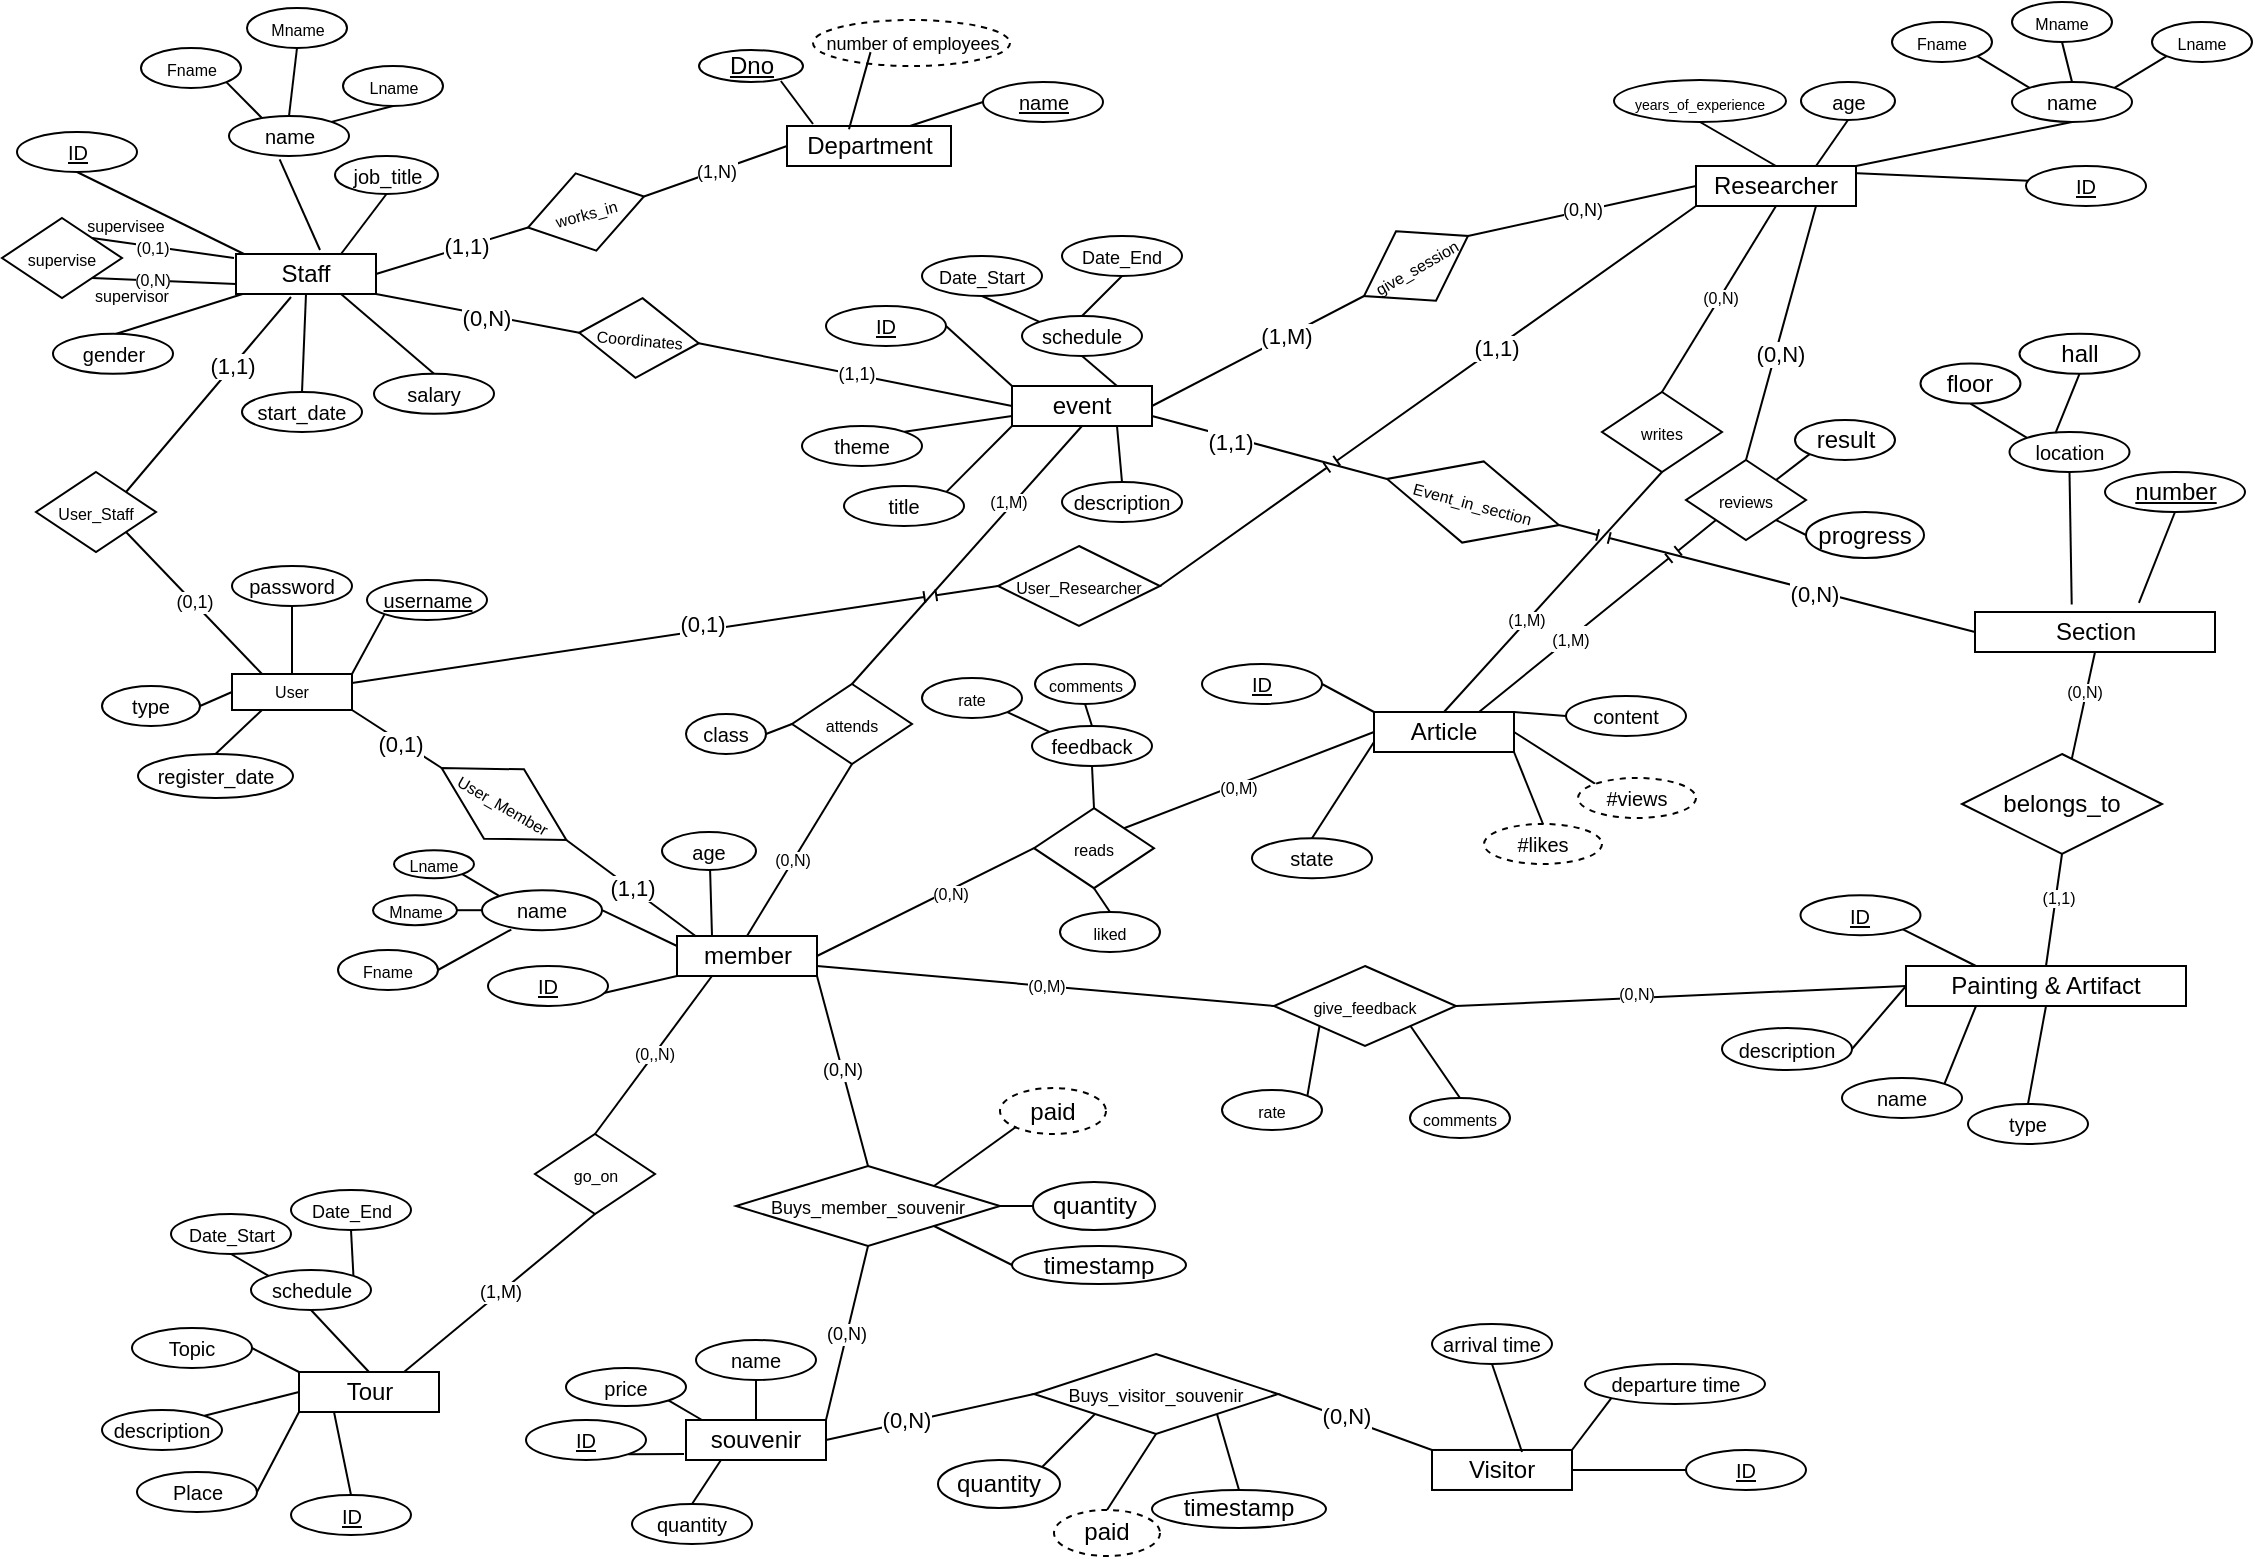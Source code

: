 <mxfile version="15.8.6" type="device" pages="2"><diagram id="R2lEEEUBdFMjLlhIrx00" name="Page-1"><mxGraphModel dx="1038" dy="588" grid="0" gridSize="10" guides="1" tooltips="1" connect="1" arrows="0" fold="1" page="1" pageScale="1" pageWidth="1169" pageHeight="827" math="0" shadow="0" extFonts="Permanent Marker^https://fonts.googleapis.com/css?family=Permanent+Marker"><root><mxCell id="0"/><mxCell id="1" parent="0"/><mxCell id="fRSgdmpZ3XHEYY4qgokg-56" style="edgeStyle=none;orthogonalLoop=1;jettySize=auto;html=1;exitX=1;exitY=0;exitDx=0;exitDy=0;entryX=0;entryY=1;entryDx=0;entryDy=0;fontSize=10;endArrow=none;endFill=0;rounded=0;" parent="1" source="V-VQMmXVwcBh9GJlffMB-9" target="fRSgdmpZ3XHEYY4qgokg-4" edge="1"><mxGeometry relative="1" as="geometry"><mxPoint x="170" y="254" as="sourcePoint"/></mxGeometry></mxCell><mxCell id="fRSgdmpZ3XHEYY4qgokg-57" style="edgeStyle=none;orthogonalLoop=1;jettySize=auto;html=1;exitX=0;exitY=0.5;exitDx=0;exitDy=0;fontSize=10;endArrow=none;endFill=0;entryX=1;entryY=0.5;entryDx=0;entryDy=0;rounded=0;" parent="1" source="V-VQMmXVwcBh9GJlffMB-9" target="EvL9VFVCBC8Vv_g4l9x4-17" edge="1"><mxGeometry relative="1" as="geometry"><mxPoint x="78.461" y="263.987" as="targetPoint"/><mxPoint x="97" y="265.5" as="sourcePoint"/></mxGeometry></mxCell><mxCell id="fRSgdmpZ3XHEYY4qgokg-4" value="&lt;font style=&quot;font-size: 10px&quot;&gt;&lt;u&gt;username&lt;/u&gt;&lt;/font&gt;" style="ellipse;whiteSpace=wrap;html=1;align=center;rounded=0;" parent="1" vertex="1"><mxGeometry x="207.5" y="302" width="60" height="20" as="geometry"/></mxCell><mxCell id="fRSgdmpZ3XHEYY4qgokg-10" value="&lt;font style=&quot;font-size: 10px&quot;&gt;password&lt;/font&gt;" style="ellipse;whiteSpace=wrap;html=1;align=center;rounded=0;" parent="1" vertex="1"><mxGeometry x="140" y="295" width="60" height="20" as="geometry"/></mxCell><mxCell id="fRSgdmpZ3XHEYY4qgokg-65" style="edgeStyle=none;orthogonalLoop=1;jettySize=auto;html=1;exitX=0;exitY=0.75;exitDx=0;exitDy=0;entryX=1;entryY=0;entryDx=0;entryDy=0;fontSize=10;endArrow=none;endFill=0;rounded=0;" parent="1" source="fRSgdmpZ3XHEYY4qgokg-59" target="fRSgdmpZ3XHEYY4qgokg-62" edge="1"><mxGeometry relative="1" as="geometry"/></mxCell><mxCell id="fRSgdmpZ3XHEYY4qgokg-66" style="edgeStyle=none;orthogonalLoop=1;jettySize=auto;html=1;exitX=0;exitY=0;exitDx=0;exitDy=0;entryX=1;entryY=0.5;entryDx=0;entryDy=0;fontSize=10;endArrow=none;endFill=0;rounded=0;" parent="1" source="fRSgdmpZ3XHEYY4qgokg-59" target="fRSgdmpZ3XHEYY4qgokg-60" edge="1"><mxGeometry relative="1" as="geometry"/></mxCell><mxCell id="fRSgdmpZ3XHEYY4qgokg-67" style="edgeStyle=none;orthogonalLoop=1;jettySize=auto;html=1;exitX=0.75;exitY=0;exitDx=0;exitDy=0;entryX=0.5;entryY=1;entryDx=0;entryDy=0;fontSize=10;endArrow=none;endFill=0;rounded=0;" parent="1" source="fRSgdmpZ3XHEYY4qgokg-59" target="fRSgdmpZ3XHEYY4qgokg-61" edge="1"><mxGeometry relative="1" as="geometry"/></mxCell><mxCell id="fRSgdmpZ3XHEYY4qgokg-78" style="edgeStyle=none;orthogonalLoop=1;jettySize=auto;html=1;exitX=0.5;exitY=1;exitDx=0;exitDy=0;entryX=0.5;entryY=0;entryDx=0;entryDy=0;fontSize=8;endArrow=none;endFill=0;rounded=0;" parent="1" source="fRSgdmpZ3XHEYY4qgokg-59" target="fRSgdmpZ3XHEYY4qgokg-77" edge="1"><mxGeometry relative="1" as="geometry"/></mxCell><mxCell id="V-VQMmXVwcBh9GJlffMB-16" value="(1,M)" style="edgeLabel;html=1;align=center;verticalAlign=middle;resizable=0;points=[];fontSize=8;rounded=0;" parent="fRSgdmpZ3XHEYY4qgokg-78" vertex="1" connectable="0"><mxGeometry x="-0.386" y="-2" relative="1" as="geometry"><mxPoint as="offset"/></mxGeometry></mxCell><mxCell id="EvL9VFVCBC8Vv_g4l9x4-139" style="edgeStyle=none;jumpStyle=line;orthogonalLoop=1;jettySize=auto;html=1;exitX=1;exitY=0.75;exitDx=0;exitDy=0;entryX=0;entryY=0.5;entryDx=0;entryDy=0;fontSize=9;endArrow=none;endFill=0;rounded=0;" parent="1" source="fRSgdmpZ3XHEYY4qgokg-59" target="EvL9VFVCBC8Vv_g4l9x4-138" edge="1"><mxGeometry relative="1" as="geometry"/></mxCell><mxCell id="SnSOZuLHRyZk55iPiFY0-9" value="(1,1)" style="edgeLabel;html=1;align=center;verticalAlign=middle;resizable=0;points=[];" parent="EvL9VFVCBC8Vv_g4l9x4-139" vertex="1" connectable="0"><mxGeometry x="-0.338" y="-1" relative="1" as="geometry"><mxPoint y="1" as="offset"/></mxGeometry></mxCell><mxCell id="fRSgdmpZ3XHEYY4qgokg-59" value="event" style="arcSize=10;whiteSpace=wrap;html=1;align=center;rounded=0;" parent="1" vertex="1"><mxGeometry x="530" y="205" width="70" height="20" as="geometry"/></mxCell><mxCell id="fRSgdmpZ3XHEYY4qgokg-60" value="&lt;font style=&quot;font-size: 10px&quot;&gt;&lt;u&gt;ID&lt;/u&gt;&lt;/font&gt;" style="ellipse;whiteSpace=wrap;html=1;align=center;rounded=0;" parent="1" vertex="1"><mxGeometry x="437" y="165" width="60" height="20" as="geometry"/></mxCell><mxCell id="b5s1UxkiVI7JjQSV7vSn-11" style="edgeStyle=none;orthogonalLoop=1;jettySize=auto;html=1;exitX=0;exitY=0;exitDx=0;exitDy=0;endArrow=none;endFill=0;entryX=0.5;entryY=1;entryDx=0;entryDy=0;rounded=0;" parent="1" source="fRSgdmpZ3XHEYY4qgokg-61" target="b5s1UxkiVI7JjQSV7vSn-12" edge="1"><mxGeometry relative="1" as="geometry"><mxPoint x="113.5" y="95" as="targetPoint"/></mxGeometry></mxCell><mxCell id="b5s1UxkiVI7JjQSV7vSn-14" style="edgeStyle=none;orthogonalLoop=1;jettySize=auto;html=1;exitX=0.5;exitY=0;exitDx=0;exitDy=0;entryX=0.5;entryY=1;entryDx=0;entryDy=0;fontSize=9;endArrow=none;endFill=0;rounded=0;" parent="1" source="fRSgdmpZ3XHEYY4qgokg-61" target="b5s1UxkiVI7JjQSV7vSn-13" edge="1"><mxGeometry relative="1" as="geometry"/></mxCell><mxCell id="fRSgdmpZ3XHEYY4qgokg-61" value="&lt;font&gt;&lt;span style=&quot;font-size: 10px&quot;&gt;schedule&lt;/span&gt;&lt;br&gt;&lt;/font&gt;" style="ellipse;whiteSpace=wrap;html=1;align=center;rounded=0;" parent="1" vertex="1"><mxGeometry x="535" y="170" width="60" height="20" as="geometry"/></mxCell><mxCell id="fRSgdmpZ3XHEYY4qgokg-62" value="&lt;font style=&quot;font-size: 10px&quot;&gt;theme&lt;/font&gt;" style="ellipse;whiteSpace=wrap;html=1;align=center;rounded=0;" parent="1" vertex="1"><mxGeometry x="425" y="225" width="60" height="20" as="geometry"/></mxCell><mxCell id="fRSgdmpZ3XHEYY4qgokg-70" style="edgeStyle=none;orthogonalLoop=1;jettySize=auto;html=1;exitX=0;exitY=0;exitDx=0;exitDy=0;entryX=1;entryY=0.5;entryDx=0;entryDy=0;fontSize=10;endArrow=none;endFill=0;rounded=0;" parent="1" source="fRSgdmpZ3XHEYY4qgokg-72" target="fRSgdmpZ3XHEYY4qgokg-73" edge="1"><mxGeometry relative="1" as="geometry"/></mxCell><mxCell id="fRSgdmpZ3XHEYY4qgokg-71" style="edgeStyle=none;orthogonalLoop=1;jettySize=auto;html=1;entryX=0.5;entryY=1;entryDx=0;entryDy=0;fontSize=10;endArrow=none;endFill=0;rounded=0;exitX=1;exitY=0;exitDx=0;exitDy=0;" parent="1" source="fRSgdmpZ3XHEYY4qgokg-72" target="fRSgdmpZ3XHEYY4qgokg-74" edge="1"><mxGeometry relative="1" as="geometry"><mxPoint x="988" y="85" as="sourcePoint"/></mxGeometry></mxCell><mxCell id="fRSgdmpZ3XHEYY4qgokg-92" value="(0,N)" style="edgeStyle=none;orthogonalLoop=1;jettySize=auto;html=1;exitX=0.5;exitY=1;exitDx=0;exitDy=0;entryX=0.5;entryY=0;entryDx=0;entryDy=0;fontSize=8;endArrow=none;endFill=0;rounded=0;" parent="1" source="fRSgdmpZ3XHEYY4qgokg-72" target="fRSgdmpZ3XHEYY4qgokg-91" edge="1"><mxGeometry relative="1" as="geometry"/></mxCell><mxCell id="fRSgdmpZ3XHEYY4qgokg-72" value="Researcher" style="arcSize=10;whiteSpace=wrap;html=1;align=center;rounded=0;" parent="1" vertex="1"><mxGeometry x="872" y="95" width="80" height="20" as="geometry"/></mxCell><mxCell id="fRSgdmpZ3XHEYY4qgokg-73" value="&lt;font style=&quot;font-size: 10px&quot;&gt;&lt;u&gt;ID&lt;/u&gt;&lt;/font&gt;" style="ellipse;whiteSpace=wrap;html=1;align=center;rounded=0;" parent="1" vertex="1"><mxGeometry x="1037" y="95" width="60" height="20" as="geometry"/></mxCell><mxCell id="b5s1UxkiVI7JjQSV7vSn-6" style="orthogonalLoop=1;jettySize=auto;html=1;exitX=0;exitY=0;exitDx=0;exitDy=0;entryX=1;entryY=1;entryDx=0;entryDy=0;endArrow=none;endFill=0;rounded=0;" parent="1" source="fRSgdmpZ3XHEYY4qgokg-74" target="b5s1UxkiVI7JjQSV7vSn-2" edge="1"><mxGeometry relative="1" as="geometry"/></mxCell><mxCell id="b5s1UxkiVI7JjQSV7vSn-7" style="edgeStyle=none;orthogonalLoop=1;jettySize=auto;html=1;exitX=0.5;exitY=0;exitDx=0;exitDy=0;entryX=0.5;entryY=1;entryDx=0;entryDy=0;endArrow=none;endFill=0;rounded=0;" parent="1" source="fRSgdmpZ3XHEYY4qgokg-74" target="b5s1UxkiVI7JjQSV7vSn-3" edge="1"><mxGeometry relative="1" as="geometry"/></mxCell><mxCell id="b5s1UxkiVI7JjQSV7vSn-8" style="edgeStyle=none;orthogonalLoop=1;jettySize=auto;html=1;exitX=1;exitY=0;exitDx=0;exitDy=0;entryX=0;entryY=1;entryDx=0;entryDy=0;endArrow=none;endFill=0;rounded=0;" parent="1" source="fRSgdmpZ3XHEYY4qgokg-74" target="b5s1UxkiVI7JjQSV7vSn-4" edge="1"><mxGeometry relative="1" as="geometry"/></mxCell><mxCell id="fRSgdmpZ3XHEYY4qgokg-74" value="&lt;font style=&quot;font-size: 10px&quot;&gt;name&lt;br&gt;&lt;/font&gt;" style="ellipse;whiteSpace=wrap;html=1;align=center;rounded=0;" parent="1" vertex="1"><mxGeometry x="1030" y="53" width="60" height="20" as="geometry"/></mxCell><mxCell id="fRSgdmpZ3XHEYY4qgokg-90" style="edgeStyle=none;orthogonalLoop=1;jettySize=auto;html=1;exitX=0.5;exitY=1;exitDx=0;exitDy=0;entryX=0.5;entryY=0;entryDx=0;entryDy=0;fontSize=8;endArrow=none;endFill=0;rounded=0;" parent="1" source="fRSgdmpZ3XHEYY4qgokg-77" target="fRSgdmpZ3XHEYY4qgokg-85" edge="1"><mxGeometry relative="1" as="geometry"/></mxCell><mxCell id="V-VQMmXVwcBh9GJlffMB-17" value="(0,N)" style="edgeLabel;html=1;align=center;verticalAlign=middle;resizable=0;points=[];fontSize=8;rounded=0;" parent="fRSgdmpZ3XHEYY4qgokg-90" vertex="1" connectable="0"><mxGeometry x="0.11" y="-1" relative="1" as="geometry"><mxPoint as="offset"/></mxGeometry></mxCell><mxCell id="fRSgdmpZ3XHEYY4qgokg-77" value="&lt;font style=&quot;font-size: 8px&quot;&gt;attends&lt;/font&gt;" style="shape=rhombus;perimeter=rhombusPerimeter;whiteSpace=wrap;html=1;align=center;fontSize=10;rounded=0;" parent="1" vertex="1"><mxGeometry x="420" y="354" width="60" height="40" as="geometry"/></mxCell><mxCell id="fRSgdmpZ3XHEYY4qgokg-80" style="edgeStyle=none;orthogonalLoop=1;jettySize=auto;html=1;exitX=1;exitY=0.5;exitDx=0;exitDy=0;entryX=0;entryY=0.5;entryDx=0;entryDy=0;fontSize=8;endArrow=none;endFill=0;rounded=0;" parent="1" source="fRSgdmpZ3XHEYY4qgokg-79" target="fRSgdmpZ3XHEYY4qgokg-77" edge="1"><mxGeometry relative="1" as="geometry"/></mxCell><mxCell id="fRSgdmpZ3XHEYY4qgokg-79" value="&lt;font style=&quot;font-size: 10px&quot;&gt;class&lt;/font&gt;" style="ellipse;whiteSpace=wrap;html=1;align=center;rounded=0;" parent="1" vertex="1"><mxGeometry x="367" y="369" width="40" height="20" as="geometry"/></mxCell><mxCell id="fRSgdmpZ3XHEYY4qgokg-82" style="edgeStyle=none;orthogonalLoop=1;jettySize=auto;html=1;exitX=0;exitY=0.25;exitDx=0;exitDy=0;entryX=1;entryY=0.5;entryDx=0;entryDy=0;fontSize=10;endArrow=none;endFill=0;rounded=0;" parent="1" source="fRSgdmpZ3XHEYY4qgokg-85" target="fRSgdmpZ3XHEYY4qgokg-88" edge="1"><mxGeometry relative="1" as="geometry"/></mxCell><mxCell id="fRSgdmpZ3XHEYY4qgokg-83" style="edgeStyle=none;orthogonalLoop=1;jettySize=auto;html=1;exitX=0;exitY=1;exitDx=0;exitDy=0;entryX=0.5;entryY=1;entryDx=0;entryDy=0;fontSize=10;endArrow=none;endFill=0;rounded=0;" parent="1" source="fRSgdmpZ3XHEYY4qgokg-85" target="fRSgdmpZ3XHEYY4qgokg-86" edge="1"><mxGeometry relative="1" as="geometry"/></mxCell><mxCell id="EvL9VFVCBC8Vv_g4l9x4-119" value="(0,N)" style="edgeStyle=none;jumpStyle=line;orthogonalLoop=1;jettySize=auto;html=1;exitX=1;exitY=1;exitDx=0;exitDy=0;entryX=0.5;entryY=0;entryDx=0;entryDy=0;fontSize=9;endArrow=none;endFill=0;rounded=0;" parent="1" source="fRSgdmpZ3XHEYY4qgokg-85" target="EZtD-4QTTovO_OdZtbvq-5" edge="1"><mxGeometry relative="1" as="geometry"><mxPoint x="482.5" y="575.413" as="targetPoint"/></mxGeometry></mxCell><mxCell id="fRSgdmpZ3XHEYY4qgokg-85" value="member" style="arcSize=10;whiteSpace=wrap;html=1;align=center;rounded=0;" parent="1" vertex="1"><mxGeometry x="362.5" y="480" width="70" height="20" as="geometry"/></mxCell><mxCell id="fRSgdmpZ3XHEYY4qgokg-86" value="&lt;font style=&quot;font-size: 10px&quot;&gt;&lt;u&gt;ID&lt;/u&gt;&lt;/font&gt;" style="ellipse;whiteSpace=wrap;html=1;align=center;rounded=0;" parent="1" vertex="1"><mxGeometry x="268" y="495" width="60" height="20" as="geometry"/></mxCell><mxCell id="fRSgdmpZ3XHEYY4qgokg-88" value="&lt;font style=&quot;font-size: 10px&quot;&gt;name&lt;/font&gt;" style="ellipse;whiteSpace=wrap;html=1;align=center;rounded=0;" parent="1" vertex="1"><mxGeometry x="265" y="457.1" width="60" height="20" as="geometry"/></mxCell><mxCell id="fRSgdmpZ3XHEYY4qgokg-91" value="&lt;font style=&quot;font-size: 8px&quot;&gt;writes&lt;/font&gt;" style="shape=rhombus;perimeter=rhombusPerimeter;whiteSpace=wrap;html=1;align=center;fontSize=10;rounded=0;rotation=0;" parent="1" vertex="1"><mxGeometry x="825" y="208" width="60" height="40" as="geometry"/></mxCell><mxCell id="fRSgdmpZ3XHEYY4qgokg-97" style="edgeStyle=none;orthogonalLoop=1;jettySize=auto;html=1;exitX=0;exitY=0.75;exitDx=0;exitDy=0;entryX=0.5;entryY=0;entryDx=0;entryDy=0;fontSize=10;endArrow=none;endFill=0;rounded=0;" parent="1" source="fRSgdmpZ3XHEYY4qgokg-100" target="fRSgdmpZ3XHEYY4qgokg-103" edge="1"><mxGeometry relative="1" as="geometry"/></mxCell><mxCell id="fRSgdmpZ3XHEYY4qgokg-98" style="edgeStyle=none;orthogonalLoop=1;jettySize=auto;html=1;exitX=0;exitY=0;exitDx=0;exitDy=0;entryX=1;entryY=0.5;entryDx=0;entryDy=0;fontSize=10;endArrow=none;endFill=0;rounded=0;" parent="1" source="fRSgdmpZ3XHEYY4qgokg-100" target="fRSgdmpZ3XHEYY4qgokg-101" edge="1"><mxGeometry relative="1" as="geometry"/></mxCell><mxCell id="fRSgdmpZ3XHEYY4qgokg-99" style="edgeStyle=none;orthogonalLoop=1;jettySize=auto;html=1;exitX=1;exitY=0;exitDx=0;exitDy=0;entryX=0;entryY=0.5;entryDx=0;entryDy=0;fontSize=10;endArrow=none;endFill=0;rounded=0;" parent="1" source="fRSgdmpZ3XHEYY4qgokg-100" target="fRSgdmpZ3XHEYY4qgokg-102" edge="1"><mxGeometry relative="1" as="geometry"/></mxCell><mxCell id="fRSgdmpZ3XHEYY4qgokg-100" value="Article" style="arcSize=10;whiteSpace=wrap;html=1;align=center;rounded=0;" parent="1" vertex="1"><mxGeometry x="711" y="368" width="70" height="20" as="geometry"/></mxCell><mxCell id="fRSgdmpZ3XHEYY4qgokg-101" value="&lt;span style=&quot;font-size: 10px&quot;&gt;&lt;u&gt;ID&lt;/u&gt;&lt;/span&gt;" style="ellipse;whiteSpace=wrap;html=1;align=center;rounded=0;" parent="1" vertex="1"><mxGeometry x="625" y="344" width="60" height="20" as="geometry"/></mxCell><mxCell id="fRSgdmpZ3XHEYY4qgokg-102" value="&lt;font style=&quot;font-size: 10px&quot;&gt;content&lt;br&gt;&lt;/font&gt;" style="ellipse;whiteSpace=wrap;html=1;align=center;rounded=0;" parent="1" vertex="1"><mxGeometry x="807" y="360" width="60" height="20" as="geometry"/></mxCell><mxCell id="fRSgdmpZ3XHEYY4qgokg-103" value="&lt;span style=&quot;font-size: 10px&quot;&gt;state&lt;/span&gt;" style="ellipse;whiteSpace=wrap;html=1;align=center;rounded=0;" parent="1" vertex="1"><mxGeometry x="650" y="431.1" width="60" height="20" as="geometry"/></mxCell><mxCell id="fRSgdmpZ3XHEYY4qgokg-112" style="edgeStyle=none;orthogonalLoop=1;jettySize=auto;html=1;exitX=0;exitY=0;exitDx=0;exitDy=0;entryX=1;entryY=0.5;entryDx=0;entryDy=0;fontSize=8;endArrow=none;endFill=0;rounded=0;" parent="1" source="C_cV9U_ueplZxiov6D6u-40" target="fRSgdmpZ3XHEYY4qgokg-100" edge="1"><mxGeometry relative="1" as="geometry"><mxPoint x="810" y="401" as="sourcePoint"/></mxGeometry></mxCell><mxCell id="fRSgdmpZ3XHEYY4qgokg-115" style="edgeStyle=none;orthogonalLoop=1;jettySize=auto;html=1;exitX=0.5;exitY=0;exitDx=0;exitDy=0;entryX=1;entryY=1;entryDx=0;entryDy=0;fontSize=8;endArrow=none;endFill=0;rounded=0;" parent="1" source="C_cV9U_ueplZxiov6D6u-39" target="fRSgdmpZ3XHEYY4qgokg-100" edge="1"><mxGeometry relative="1" as="geometry"><mxPoint x="796" y="418.0" as="sourcePoint"/></mxGeometry></mxCell><mxCell id="fRSgdmpZ3XHEYY4qgokg-118" style="edgeStyle=none;orthogonalLoop=1;jettySize=auto;html=1;exitX=1;exitY=0;exitDx=0;exitDy=0;entryX=0;entryY=0.5;entryDx=0;entryDy=0;fontSize=8;endArrow=none;endFill=0;labelPosition=left;verticalLabelPosition=top;align=right;verticalAlign=bottom;rounded=0;" parent="1" source="fRSgdmpZ3XHEYY4qgokg-117" target="fRSgdmpZ3XHEYY4qgokg-100" edge="1"><mxGeometry relative="1" as="geometry"/></mxCell><mxCell id="V-VQMmXVwcBh9GJlffMB-19" value="(0,M)" style="edgeLabel;html=1;align=center;verticalAlign=middle;resizable=0;points=[];fontSize=8;rounded=0;" parent="fRSgdmpZ3XHEYY4qgokg-118" vertex="1" connectable="0"><mxGeometry x="-0.107" y="-1" relative="1" as="geometry"><mxPoint as="offset"/></mxGeometry></mxCell><mxCell id="fRSgdmpZ3XHEYY4qgokg-119" style="edgeStyle=none;orthogonalLoop=1;jettySize=auto;html=1;exitX=0;exitY=0.5;exitDx=0;exitDy=0;entryX=1;entryY=0.5;entryDx=0;entryDy=0;fontSize=8;endArrow=none;endFill=0;rounded=0;" parent="1" source="fRSgdmpZ3XHEYY4qgokg-117" target="fRSgdmpZ3XHEYY4qgokg-85" edge="1"><mxGeometry relative="1" as="geometry"/></mxCell><mxCell id="V-VQMmXVwcBh9GJlffMB-18" value="(0,N)" style="edgeLabel;html=1;align=center;verticalAlign=middle;resizable=0;points=[];fontSize=8;rounded=0;" parent="fRSgdmpZ3XHEYY4qgokg-119" vertex="1" connectable="0"><mxGeometry x="-0.209" y="1" relative="1" as="geometry"><mxPoint as="offset"/></mxGeometry></mxCell><mxCell id="fRSgdmpZ3XHEYY4qgokg-117" value="&lt;font style=&quot;font-size: 8px&quot;&gt;reads&lt;/font&gt;" style="shape=rhombus;perimeter=rhombusPerimeter;whiteSpace=wrap;html=1;align=center;fontSize=10;rounded=0;" parent="1" vertex="1"><mxGeometry x="541" y="416.1" width="60" height="40" as="geometry"/></mxCell><mxCell id="fRSgdmpZ3XHEYY4qgokg-122" style="edgeStyle=none;orthogonalLoop=1;jettySize=auto;html=1;exitX=0.5;exitY=0;exitDx=0;exitDy=0;entryX=0.5;entryY=1;entryDx=0;entryDy=0;fontSize=8;endArrow=none;endFill=0;rounded=0;" parent="1" source="fRSgdmpZ3XHEYY4qgokg-121" target="fRSgdmpZ3XHEYY4qgokg-117" edge="1"><mxGeometry relative="1" as="geometry"/></mxCell><mxCell id="fRSgdmpZ3XHEYY4qgokg-121" value="&lt;span style=&quot;font-size: 8px&quot;&gt;liked&lt;/span&gt;" style="ellipse;whiteSpace=wrap;html=1;align=center;rounded=0;" parent="1" vertex="1"><mxGeometry x="554" y="468" width="50" height="20" as="geometry"/></mxCell><mxCell id="Q1bmHv18FMuvI4t3qZHj-3" value="Tour" style="arcSize=10;whiteSpace=wrap;html=1;align=center;rounded=0;" parent="1" vertex="1"><mxGeometry x="173.5" y="698" width="70" height="20" as="geometry"/></mxCell><mxCell id="Q1bmHv18FMuvI4t3qZHj-4" value="&lt;font style=&quot;font-size: 8px&quot;&gt;go_on&lt;/font&gt;" style="shape=rhombus;perimeter=rhombusPerimeter;whiteSpace=wrap;html=1;align=center;fontSize=10;rounded=0;" parent="1" vertex="1"><mxGeometry x="291.5" y="579" width="60" height="40" as="geometry"/></mxCell><mxCell id="Q1bmHv18FMuvI4t3qZHj-8" value="&lt;span style=&quot;font-size: 10px&quot;&gt;Place&lt;br&gt;&lt;/span&gt;" style="ellipse;whiteSpace=wrap;html=1;align=center;rounded=0;" parent="1" vertex="1"><mxGeometry x="92.5" y="748" width="60" height="20" as="geometry"/></mxCell><mxCell id="Q1bmHv18FMuvI4t3qZHj-9" value="&lt;font style=&quot;font-size: 10px&quot;&gt;Topic&lt;/font&gt;" style="ellipse;whiteSpace=wrap;html=1;align=center;rounded=0;" parent="1" vertex="1"><mxGeometry x="90" y="676" width="60" height="20" as="geometry"/></mxCell><mxCell id="Q1bmHv18FMuvI4t3qZHj-10" style="edgeStyle=none;orthogonalLoop=1;jettySize=auto;html=1;fontSize=10;endArrow=none;endFill=0;entryX=1;entryY=0.5;entryDx=0;entryDy=0;exitX=0;exitY=1;exitDx=0;exitDy=0;rounded=0;" parent="1" source="Q1bmHv18FMuvI4t3qZHj-3" target="Q1bmHv18FMuvI4t3qZHj-8" edge="1"><mxGeometry relative="1" as="geometry"><mxPoint x="121.5" y="693" as="sourcePoint"/><mxPoint x="101.5" y="673" as="targetPoint"/></mxGeometry></mxCell><mxCell id="Q1bmHv18FMuvI4t3qZHj-14" value="" style="endArrow=none;html=1;entryX=0;entryY=0;entryDx=0;entryDy=0;exitX=1;exitY=0.5;exitDx=0;exitDy=0;rounded=0;" parent="1" source="Q1bmHv18FMuvI4t3qZHj-9" target="Q1bmHv18FMuvI4t3qZHj-3" edge="1"><mxGeometry width="50" height="50" relative="1" as="geometry"><mxPoint x="82.5" y="673" as="sourcePoint"/><mxPoint x="171.5" y="613" as="targetPoint"/></mxGeometry></mxCell><mxCell id="EvL9VFVCBC8Vv_g4l9x4-116" style="edgeStyle=none;jumpStyle=line;orthogonalLoop=1;jettySize=auto;html=1;exitX=0;exitY=0;exitDx=0;exitDy=0;fontSize=9;endArrow=none;endFill=0;entryX=1;entryY=0.5;entryDx=0;entryDy=0;rounded=0;" parent="1" source="Q1bmHv18FMuvI4t3qZHj-15" target="EZtD-4QTTovO_OdZtbvq-4" edge="1"><mxGeometry relative="1" as="geometry"><mxPoint x="597.5" y="734.49" as="targetPoint"/></mxGeometry></mxCell><mxCell id="SnSOZuLHRyZk55iPiFY0-2" value="(0,N)" style="edgeLabel;html=1;align=center;verticalAlign=middle;resizable=0;points=[];" parent="EvL9VFVCBC8Vv_g4l9x4-116" vertex="1" connectable="0"><mxGeometry x="0.138" y="-1" relative="1" as="geometry"><mxPoint as="offset"/></mxGeometry></mxCell><mxCell id="Q1bmHv18FMuvI4t3qZHj-15" value="Visitor" style="arcSize=10;whiteSpace=wrap;html=1;align=center;rounded=0;" parent="1" vertex="1"><mxGeometry x="740" y="736.99" width="70" height="20" as="geometry"/></mxCell><mxCell id="Q1bmHv18FMuvI4t3qZHj-18" value="&lt;span style=&quot;font-size: 10px&quot;&gt;&lt;u&gt;ID&lt;/u&gt;&lt;/span&gt;" style="ellipse;whiteSpace=wrap;html=1;align=center;rounded=0;" parent="1" vertex="1"><mxGeometry x="867" y="736.99" width="60" height="20" as="geometry"/></mxCell><mxCell id="Q1bmHv18FMuvI4t3qZHj-20" value="" style="endArrow=none;html=1;entryX=1;entryY=0.5;entryDx=0;entryDy=0;rounded=0;exitX=0;exitY=0.5;exitDx=0;exitDy=0;" parent="1" source="Q1bmHv18FMuvI4t3qZHj-18" target="Q1bmHv18FMuvI4t3qZHj-15" edge="1"><mxGeometry width="50" height="50" relative="1" as="geometry"><mxPoint x="906.5" y="776.99" as="sourcePoint"/><mxPoint x="826.5" y="696.99" as="targetPoint"/></mxGeometry></mxCell><mxCell id="Q1bmHv18FMuvI4t3qZHj-21" value="&lt;span style=&quot;font-size: 10px&quot;&gt;arrival time&lt;/span&gt;" style="ellipse;whiteSpace=wrap;html=1;align=center;rounded=0;" parent="1" vertex="1"><mxGeometry x="740" y="674" width="60" height="20" as="geometry"/></mxCell><mxCell id="Q1bmHv18FMuvI4t3qZHj-22" value="&lt;span style=&quot;font-size: 10px&quot;&gt;departure time&lt;/span&gt;" style="ellipse;whiteSpace=wrap;html=1;align=center;rounded=0;" parent="1" vertex="1"><mxGeometry x="816.5" y="694" width="90" height="20" as="geometry"/></mxCell><mxCell id="Q1bmHv18FMuvI4t3qZHj-23" value="" style="endArrow=none;html=1;exitX=0.643;exitY=0.05;exitDx=0;exitDy=0;exitPerimeter=0;entryX=0.5;entryY=1;entryDx=0;entryDy=0;rounded=0;" parent="1" source="Q1bmHv18FMuvI4t3qZHj-15" target="Q1bmHv18FMuvI4t3qZHj-21" edge="1"><mxGeometry width="50" height="50" relative="1" as="geometry"><mxPoint x="512" y="768.99" as="sourcePoint"/><mxPoint x="562" y="718.99" as="targetPoint"/></mxGeometry></mxCell><mxCell id="Q1bmHv18FMuvI4t3qZHj-24" value="" style="endArrow=none;html=1;exitX=1;exitY=0;exitDx=0;exitDy=0;entryX=0;entryY=1;entryDx=0;entryDy=0;rounded=0;" parent="1" source="Q1bmHv18FMuvI4t3qZHj-15" target="Q1bmHv18FMuvI4t3qZHj-22" edge="1"><mxGeometry width="50" height="50" relative="1" as="geometry"><mxPoint x="851.51" y="777.99" as="sourcePoint"/><mxPoint x="856.5" y="736.99" as="targetPoint"/></mxGeometry></mxCell><mxCell id="EvL9VFVCBC8Vv_g4l9x4-120" value="(0,N)" style="edgeStyle=none;jumpStyle=line;orthogonalLoop=1;jettySize=auto;html=1;exitX=1;exitY=0;exitDx=0;exitDy=0;entryX=0.5;entryY=1;entryDx=0;entryDy=0;fontSize=9;endArrow=none;endFill=0;rounded=0;" parent="1" source="Q1bmHv18FMuvI4t3qZHj-25" target="EZtD-4QTTovO_OdZtbvq-5" edge="1"><mxGeometry relative="1" as="geometry"><mxPoint x="523.5" y="610.38" as="targetPoint"/></mxGeometry></mxCell><mxCell id="Q1bmHv18FMuvI4t3qZHj-25" value="souvenir" style="arcSize=10;whiteSpace=wrap;html=1;align=center;rounded=0;" parent="1" vertex="1"><mxGeometry x="367" y="722" width="70" height="20" as="geometry"/></mxCell><mxCell id="GwBoId7JZRz_nGheIs6N-4" style="orthogonalLoop=1;jettySize=auto;html=1;exitX=0.25;exitY=0;exitDx=0;exitDy=0;anchorPointDirection=1;ignoreEdge=0;endArrow=none;endFill=0;rounded=0;entryX=1;entryY=1;entryDx=0;entryDy=0;" parent="1" source="Q1bmHv18FMuvI4t3qZHj-36" target="GwBoId7JZRz_nGheIs6N-3" edge="1"><mxGeometry relative="1" as="geometry"><mxPoint x="940" y="461" as="targetPoint"/></mxGeometry></mxCell><mxCell id="Q1bmHv18FMuvI4t3qZHj-36" value="Painting &amp;amp; Artifact" style="arcSize=10;whiteSpace=wrap;html=1;align=center;rounded=0;" parent="1" vertex="1"><mxGeometry x="977" y="495" width="140" height="20" as="geometry"/></mxCell><mxCell id="EvL9VFVCBC8Vv_g4l9x4-136" style="edgeStyle=none;jumpStyle=line;orthogonalLoop=1;jettySize=auto;html=1;exitX=0.25;exitY=1;exitDx=0;exitDy=0;entryX=1;entryY=0;entryDx=0;entryDy=0;fontSize=9;endArrow=none;endFill=0;rounded=0;" parent="1" source="Q1bmHv18FMuvI4t3qZHj-36" target="EvL9VFVCBC8Vv_g4l9x4-114" edge="1"><mxGeometry relative="1" as="geometry"/></mxCell><mxCell id="Q1bmHv18FMuvI4t3qZHj-37" value="&lt;span style=&quot;font-size: 10px&quot;&gt;description&lt;br&gt;&lt;/span&gt;" style="ellipse;whiteSpace=wrap;html=1;align=center;rounded=0;" parent="1" vertex="1"><mxGeometry x="885" y="526" width="65" height="21" as="geometry"/></mxCell><mxCell id="Q1bmHv18FMuvI4t3qZHj-39" value="" style="endArrow=none;html=1;exitX=0;exitY=0.5;exitDx=0;exitDy=0;entryX=1;entryY=0.5;entryDx=0;entryDy=0;rounded=0;" parent="1" source="Q1bmHv18FMuvI4t3qZHj-36" target="Q1bmHv18FMuvI4t3qZHj-37" edge="1"><mxGeometry width="50" height="50" relative="1" as="geometry"><mxPoint x="1147" y="445" as="sourcePoint"/><mxPoint x="1197" y="395" as="targetPoint"/></mxGeometry></mxCell><mxCell id="eik3oHzPayWYatMCtsSd-1" value="Section" style="whiteSpace=wrap;html=1;rounded=0;" parent="1" vertex="1"><mxGeometry x="1011.5" y="318.0" width="120" height="20" as="geometry"/></mxCell><mxCell id="eik3oHzPayWYatMCtsSd-5" value="belongs_to" style="shape=rhombus;perimeter=rhombusPerimeter;whiteSpace=wrap;html=1;align=center;rounded=0;" parent="1" vertex="1"><mxGeometry x="1005" y="389" width="100" height="50" as="geometry"/></mxCell><mxCell id="eik3oHzPayWYatMCtsSd-12" value="" style="endArrow=none;html=1;entryX=0.5;entryY=1;entryDx=0;entryDy=0;rounded=0;" parent="1" source="eik3oHzPayWYatMCtsSd-5" target="eik3oHzPayWYatMCtsSd-1" edge="1"><mxGeometry width="50" height="50" relative="1" as="geometry"><mxPoint x="920" y="350" as="sourcePoint"/><mxPoint x="970" y="300" as="targetPoint"/></mxGeometry></mxCell><mxCell id="V-VQMmXVwcBh9GJlffMB-20" value="(0,N)" style="edgeLabel;html=1;align=center;verticalAlign=middle;resizable=0;points=[];fontSize=8;rounded=0;" parent="eik3oHzPayWYatMCtsSd-12" vertex="1" connectable="0"><mxGeometry x="0.241" y="1" relative="1" as="geometry"><mxPoint as="offset"/></mxGeometry></mxCell><mxCell id="eik3oHzPayWYatMCtsSd-13" value="&lt;span style=&quot;font-size: 10px&quot;&gt;location&lt;br&gt;&lt;/span&gt;" style="ellipse;whiteSpace=wrap;html=1;align=center;rounded=0;" parent="1" vertex="1"><mxGeometry x="1028.75" y="228" width="60" height="20" as="geometry"/></mxCell><mxCell id="eik3oHzPayWYatMCtsSd-14" value="" style="endArrow=none;html=1;entryX=0.5;entryY=1;entryDx=0;entryDy=0;exitX=0.403;exitY=-0.19;exitDx=0;exitDy=0;exitPerimeter=0;rounded=0;" parent="1" source="eik3oHzPayWYatMCtsSd-1" target="eik3oHzPayWYatMCtsSd-13" edge="1"><mxGeometry width="50" height="50" relative="1" as="geometry"><mxPoint x="1051.5" y="308.0" as="sourcePoint"/><mxPoint x="1031.5" y="273" as="targetPoint"/></mxGeometry></mxCell><mxCell id="eik3oHzPayWYatMCtsSd-15" value="number" style="ellipse;whiteSpace=wrap;html=1;align=center;fontStyle=4;rounded=0;" parent="1" vertex="1"><mxGeometry x="1076.5" y="248" width="70" height="20" as="geometry"/></mxCell><mxCell id="eik3oHzPayWYatMCtsSd-16" value="" style="endArrow=none;html=1;entryX=0.5;entryY=1;entryDx=0;entryDy=0;exitX=0.683;exitY=-0.23;exitDx=0;exitDy=0;exitPerimeter=0;rounded=0;" parent="1" source="eik3oHzPayWYatMCtsSd-1" target="eik3oHzPayWYatMCtsSd-15" edge="1"><mxGeometry width="50" height="50" relative="1" as="geometry"><mxPoint x="1129" y="308.0" as="sourcePoint"/><mxPoint x="1159" y="288" as="targetPoint"/></mxGeometry></mxCell><mxCell id="eik3oHzPayWYatMCtsSd-17" value="" style="endArrow=none;html=1;entryX=0.5;entryY=1;entryDx=0;entryDy=0;exitX=0;exitY=0;exitDx=0;exitDy=0;rounded=0;" parent="1" source="eik3oHzPayWYatMCtsSd-13" target="eik3oHzPayWYatMCtsSd-19" edge="1"><mxGeometry width="50" height="50" relative="1" as="geometry"><mxPoint x="999.25" y="235.9" as="sourcePoint"/><mxPoint x="1009.25" y="205.9" as="targetPoint"/></mxGeometry></mxCell><mxCell id="eik3oHzPayWYatMCtsSd-18" value="" style="endArrow=none;html=1;entryX=0.5;entryY=1;entryDx=0;entryDy=0;exitX=0.383;exitY=0.03;exitDx=0;exitDy=0;exitPerimeter=0;rounded=0;" parent="1" source="eik3oHzPayWYatMCtsSd-13" target="eik3oHzPayWYatMCtsSd-20" edge="1"><mxGeometry width="50" height="50" relative="1" as="geometry"><mxPoint x="946.25" y="223.8" as="sourcePoint"/><mxPoint x="936.25" y="193.8" as="targetPoint"/></mxGeometry></mxCell><mxCell id="eik3oHzPayWYatMCtsSd-19" value="floor" style="ellipse;whiteSpace=wrap;html=1;align=center;rounded=0;" parent="1" vertex="1"><mxGeometry x="984.25" y="193.8" width="50" height="20" as="geometry"/></mxCell><mxCell id="eik3oHzPayWYatMCtsSd-20" value="hall" style="ellipse;whiteSpace=wrap;html=1;align=center;rounded=0;" parent="1" vertex="1"><mxGeometry x="1033.75" y="178.9" width="60" height="20" as="geometry"/></mxCell><mxCell id="GwBoId7JZRz_nGheIs6N-3" value="&lt;span style=&quot;font-size: 10px&quot;&gt;&lt;u&gt;ID&lt;/u&gt;&lt;/span&gt;" style="ellipse;whiteSpace=wrap;html=1;align=center;rounded=0;" parent="1" vertex="1"><mxGeometry x="924.25" y="459.6" width="60" height="20" as="geometry"/></mxCell><mxCell id="b5s1UxkiVI7JjQSV7vSn-2" value="&lt;span style=&quot;font-size: 8px&quot;&gt;Fname&lt;/span&gt;" style="ellipse;whiteSpace=wrap;html=1;align=center;rounded=0;" parent="1" vertex="1"><mxGeometry x="970" y="23" width="50" height="20" as="geometry"/></mxCell><mxCell id="b5s1UxkiVI7JjQSV7vSn-3" value="&lt;span style=&quot;font-size: 8px&quot;&gt;Mname&lt;/span&gt;" style="ellipse;whiteSpace=wrap;html=1;align=center;rounded=0;" parent="1" vertex="1"><mxGeometry x="1030" y="13" width="50" height="20" as="geometry"/></mxCell><mxCell id="b5s1UxkiVI7JjQSV7vSn-4" value="&lt;span style=&quot;font-size: 8px&quot;&gt;Lname&lt;/span&gt;" style="ellipse;whiteSpace=wrap;html=1;align=center;rounded=0;" parent="1" vertex="1"><mxGeometry x="1100" y="23" width="50" height="20" as="geometry"/></mxCell><mxCell id="b5s1UxkiVI7JjQSV7vSn-12" value="&lt;font style=&quot;font-size: 9px&quot;&gt;Date_Start&lt;/font&gt;" style="ellipse;whiteSpace=wrap;html=1;align=center;rounded=0;" parent="1" vertex="1"><mxGeometry x="485" y="140" width="60" height="20" as="geometry"/></mxCell><mxCell id="b5s1UxkiVI7JjQSV7vSn-13" value="&lt;font style=&quot;font-size: 9px&quot;&gt;Date_End&lt;/font&gt;" style="ellipse;whiteSpace=wrap;html=1;align=center;rounded=0;" parent="1" vertex="1"><mxGeometry x="555" y="130" width="60" height="20" as="geometry"/></mxCell><mxCell id="EvL9VFVCBC8Vv_g4l9x4-2" value="" style="endArrow=none;html=1;exitX=0.5;exitY=0;exitDx=0;exitDy=0;entryX=0.5;entryY=1;entryDx=0;entryDy=0;rounded=0;" parent="1" source="V-VQMmXVwcBh9GJlffMB-9" target="fRSgdmpZ3XHEYY4qgokg-10" edge="1"><mxGeometry width="50" height="50" relative="1" as="geometry"><mxPoint x="133.5" y="254" as="sourcePoint"/><mxPoint x="457" y="347" as="targetPoint"/></mxGeometry></mxCell><mxCell id="EvL9VFVCBC8Vv_g4l9x4-13" value="(1,1)" style="endArrow=none;html=1;entryX=1;entryY=0.5;entryDx=0;entryDy=0;exitX=0.137;exitY=0.014;exitDx=0;exitDy=0;exitPerimeter=0;rounded=0;" parent="1" source="fRSgdmpZ3XHEYY4qgokg-85" target="V-VQMmXVwcBh9GJlffMB-12" edge="1"><mxGeometry width="50" height="50" relative="1" as="geometry"><mxPoint x="307.5" y="478" as="sourcePoint"/><mxPoint x="242.25" y="330.5" as="targetPoint"/></mxGeometry></mxCell><mxCell id="EvL9VFVCBC8Vv_g4l9x4-17" value="&lt;font size=&quot;1&quot;&gt;type&lt;/font&gt;" style="ellipse;whiteSpace=wrap;html=1;align=center;fillColor=none;gradientColor=#ffffff;rounded=0;" parent="1" vertex="1"><mxGeometry x="75" y="355" width="49" height="20" as="geometry"/></mxCell><mxCell id="EvL9VFVCBC8Vv_g4l9x4-25" style="edgeStyle=none;orthogonalLoop=1;jettySize=auto;html=1;entryX=1;entryY=0.5;entryDx=0;entryDy=0;endArrow=none;endFill=0;exitX=0;exitY=0.5;exitDx=0;exitDy=0;rounded=0;" parent="1" source="fRSgdmpZ3XHEYY4qgokg-88" target="EvL9VFVCBC8Vv_g4l9x4-27" edge="1"><mxGeometry relative="1" as="geometry"><mxPoint x="287" y="471.1" as="sourcePoint"/></mxGeometry></mxCell><mxCell id="EvL9VFVCBC8Vv_g4l9x4-26" value="&lt;span style=&quot;font-size: 8px&quot;&gt;Fname&lt;/span&gt;" style="ellipse;whiteSpace=wrap;html=1;align=center;rounded=0;" parent="1" vertex="1"><mxGeometry x="193" y="487" width="50" height="20" as="geometry"/></mxCell><mxCell id="EvL9VFVCBC8Vv_g4l9x4-27" value="&lt;font style=&quot;font-size: 8px&quot;&gt;Mname&lt;/font&gt;" style="ellipse;whiteSpace=wrap;html=1;align=center;rounded=0;" parent="1" vertex="1"><mxGeometry x="210.5" y="459.6" width="42" height="15" as="geometry"/></mxCell><mxCell id="EvL9VFVCBC8Vv_g4l9x4-28" value="&lt;span style=&quot;font-size: 8px&quot;&gt;Lname&lt;/span&gt;" style="ellipse;whiteSpace=wrap;html=1;align=center;rounded=0;" parent="1" vertex="1"><mxGeometry x="221" y="437.1" width="40" height="14" as="geometry"/></mxCell><mxCell id="EvL9VFVCBC8Vv_g4l9x4-29" value="" style="endArrow=none;html=1;fontSize=9;exitX=1;exitY=0.5;exitDx=0;exitDy=0;entryX=0.244;entryY=0.983;entryDx=0;entryDy=0;entryPerimeter=0;rounded=0;" parent="1" source="EvL9VFVCBC8Vv_g4l9x4-26" target="fRSgdmpZ3XHEYY4qgokg-88" edge="1"><mxGeometry width="50" height="50" relative="1" as="geometry"><mxPoint x="439" y="519" as="sourcePoint"/><mxPoint x="489" y="469" as="targetPoint"/></mxGeometry></mxCell><mxCell id="EvL9VFVCBC8Vv_g4l9x4-30" value="" style="endArrow=none;html=1;fontSize=9;entryX=1;entryY=1;entryDx=0;entryDy=0;exitX=0;exitY=0;exitDx=0;exitDy=0;rounded=0;" parent="1" source="fRSgdmpZ3XHEYY4qgokg-88" target="EvL9VFVCBC8Vv_g4l9x4-28" edge="1"><mxGeometry width="50" height="50" relative="1" as="geometry"><mxPoint x="296" y="457.1" as="sourcePoint"/><mxPoint x="514" y="468.1" as="targetPoint"/></mxGeometry></mxCell><mxCell id="EvL9VFVCBC8Vv_g4l9x4-42" value="" style="endArrow=none;html=1;fontSize=9;entryX=1;entryY=0.25;entryDx=0;entryDy=0;exitX=0;exitY=0.5;exitDx=0;exitDy=0;rounded=0;jumpStyle=line;" parent="1" source="V-VQMmXVwcBh9GJlffMB-14" target="V-VQMmXVwcBh9GJlffMB-9" edge="1"><mxGeometry width="50" height="50" relative="1" as="geometry"><mxPoint x="374.5" y="44" as="sourcePoint"/><mxPoint x="153" y="58.5" as="targetPoint"/></mxGeometry></mxCell><mxCell id="SnSOZuLHRyZk55iPiFY0-6" value="(0,1)" style="edgeLabel;html=1;align=center;verticalAlign=middle;resizable=0;points=[];" parent="EvL9VFVCBC8Vv_g4l9x4-42" vertex="1" connectable="0"><mxGeometry x="-0.089" y="-3" relative="1" as="geometry"><mxPoint as="offset"/></mxGeometry></mxCell><mxCell id="EvL9VFVCBC8Vv_g4l9x4-44" value="(1,M)" style="endArrow=none;html=1;fontSize=9;entryX=0.5;entryY=1;entryDx=0;entryDy=0;exitX=0.75;exitY=0;exitDx=0;exitDy=0;rounded=0;" parent="1" source="Q1bmHv18FMuvI4t3qZHj-3" target="Q1bmHv18FMuvI4t3qZHj-4" edge="1"><mxGeometry width="50" height="50" relative="1" as="geometry"><mxPoint x="151.5" y="680" as="sourcePoint"/><mxPoint x="297.5" y="579" as="targetPoint"/></mxGeometry></mxCell><mxCell id="EvL9VFVCBC8Vv_g4l9x4-46" value="" style="endArrow=none;html=1;fontSize=9;entryX=0.5;entryY=1;entryDx=0;entryDy=0;exitX=0.5;exitY=0;exitDx=0;exitDy=0;rounded=0;" parent="1" source="Q1bmHv18FMuvI4t3qZHj-36" target="eik3oHzPayWYatMCtsSd-5" edge="1"><mxGeometry width="50" height="50" relative="1" as="geometry"><mxPoint x="970" y="493" as="sourcePoint"/><mxPoint x="909" y="362" as="targetPoint"/></mxGeometry></mxCell><mxCell id="V-VQMmXVwcBh9GJlffMB-21" value="(1,1)" style="edgeLabel;html=1;align=center;verticalAlign=middle;resizable=0;points=[];fontSize=8;rounded=0;" parent="EvL9VFVCBC8Vv_g4l9x4-46" vertex="1" connectable="0"><mxGeometry x="0.233" y="-1" relative="1" as="geometry"><mxPoint as="offset"/></mxGeometry></mxCell><mxCell id="EvL9VFVCBC8Vv_g4l9x4-47" value="" style="endArrow=none;html=1;fontSize=9;entryX=0.5;entryY=1;entryDx=0;entryDy=0;exitX=0.5;exitY=0;exitDx=0;exitDy=0;exitPerimeter=0;rounded=0;" parent="1" source="fRSgdmpZ3XHEYY4qgokg-100" target="fRSgdmpZ3XHEYY4qgokg-91" edge="1"><mxGeometry width="50" height="50" relative="1" as="geometry"><mxPoint x="530" y="244" as="sourcePoint"/><mxPoint x="509" y="184" as="targetPoint"/></mxGeometry></mxCell><mxCell id="V-VQMmXVwcBh9GJlffMB-15" value="(1,M)" style="edgeLabel;html=1;align=center;verticalAlign=middle;resizable=0;points=[];fontSize=8;rounded=0;" parent="EvL9VFVCBC8Vv_g4l9x4-47" vertex="1" connectable="0"><mxGeometry x="0.111" y="4" relative="1" as="geometry"><mxPoint x="-17" y="23" as="offset"/></mxGeometry></mxCell><mxCell id="EvL9VFVCBC8Vv_g4l9x4-58" style="jumpStyle=line;orthogonalLoop=1;jettySize=auto;html=1;entryX=0;entryY=1;entryDx=0;entryDy=0;fontSize=8;endArrow=none;endFill=0;exitX=1;exitY=0.5;exitDx=0;exitDy=0;rounded=0;" parent="1" source="V-VQMmXVwcBh9GJlffMB-14" target="fRSgdmpZ3XHEYY4qgokg-72" edge="1"><mxGeometry relative="1" as="geometry"><mxPoint x="444.633" y="51.252" as="sourcePoint"/></mxGeometry></mxCell><mxCell id="SnSOZuLHRyZk55iPiFY0-7" value="(1,1)" style="edgeLabel;html=1;align=center;verticalAlign=middle;resizable=0;points=[];" parent="EvL9VFVCBC8Vv_g4l9x4-58" vertex="1" connectable="0"><mxGeometry x="0.254" relative="1" as="geometry"><mxPoint as="offset"/></mxGeometry></mxCell><mxCell id="EvL9VFVCBC8Vv_g4l9x4-108" style="edgeStyle=none;jumpStyle=line;orthogonalLoop=1;jettySize=auto;html=1;exitX=1;exitY=1;exitDx=0;exitDy=0;fontSize=9;endArrow=none;endFill=0;entryX=0;entryY=0.5;entryDx=0;entryDy=0;rounded=0;" parent="1" source="V-VQMmXVwcBh9GJlffMB-9" target="V-VQMmXVwcBh9GJlffMB-12" edge="1"><mxGeometry relative="1" as="geometry"><mxPoint x="88.5" y="31.25" as="sourcePoint"/><mxPoint x="53.239" y="126.191" as="targetPoint"/></mxGeometry></mxCell><mxCell id="SnSOZuLHRyZk55iPiFY0-3" value="(0,1)" style="edgeLabel;html=1;align=center;verticalAlign=middle;resizable=0;points=[];" parent="EvL9VFVCBC8Vv_g4l9x4-108" vertex="1" connectable="0"><mxGeometry x="0.305" y="-1" relative="1" as="geometry"><mxPoint x="-5" y="-3" as="offset"/></mxGeometry></mxCell><mxCell id="EvL9VFVCBC8Vv_g4l9x4-60" value="Staff" style="arcSize=10;whiteSpace=wrap;html=1;align=center;rounded=0;" parent="1" vertex="1"><mxGeometry x="142" y="139" width="70" height="20" as="geometry"/></mxCell><mxCell id="EvL9VFVCBC8Vv_g4l9x4-61" value="&lt;span style=&quot;font-size: 10px&quot;&gt;&lt;u&gt;ID&lt;/u&gt;&lt;/span&gt;" style="ellipse;whiteSpace=wrap;html=1;align=center;rounded=0;" parent="1" vertex="1"><mxGeometry x="32.5" y="78" width="60" height="20" as="geometry"/></mxCell><mxCell id="EvL9VFVCBC8Vv_g4l9x4-62" value="" style="endArrow=none;html=1;fontSize=9;entryX=0.5;entryY=1;entryDx=0;entryDy=0;exitX=0.057;exitY=0;exitDx=0;exitDy=0;exitPerimeter=0;rounded=0;" parent="1" source="EvL9VFVCBC8Vv_g4l9x4-60" target="EvL9VFVCBC8Vv_g4l9x4-61" edge="1"><mxGeometry width="50" height="50" relative="1" as="geometry"><mxPoint x="146" y="134" as="sourcePoint"/><mxPoint x="148" y="125" as="targetPoint"/></mxGeometry></mxCell><mxCell id="EvL9VFVCBC8Vv_g4l9x4-63" value="&lt;font style=&quot;font-size: 10px&quot;&gt;name&lt;/font&gt;" style="ellipse;whiteSpace=wrap;html=1;align=center;rounded=0;" parent="1" vertex="1"><mxGeometry x="138.5" y="70" width="60" height="20" as="geometry"/></mxCell><mxCell id="EvL9VFVCBC8Vv_g4l9x4-64" value="" style="endArrow=none;html=1;fontSize=9;entryX=0.422;entryY=1.083;entryDx=0;entryDy=0;entryPerimeter=0;rounded=0;" parent="1" target="EvL9VFVCBC8Vv_g4l9x4-63" edge="1"><mxGeometry width="50" height="50" relative="1" as="geometry"><mxPoint x="184" y="137" as="sourcePoint"/><mxPoint x="181" y="8" as="targetPoint"/></mxGeometry></mxCell><mxCell id="EvL9VFVCBC8Vv_g4l9x4-65" style="edgeStyle=none;orthogonalLoop=1;jettySize=auto;html=1;entryX=0.5;entryY=1;entryDx=0;entryDy=0;endArrow=none;endFill=0;rounded=0;exitX=0.5;exitY=0;exitDx=0;exitDy=0;" parent="1" source="EvL9VFVCBC8Vv_g4l9x4-63" target="EvL9VFVCBC8Vv_g4l9x4-67" edge="1"><mxGeometry relative="1" as="geometry"><mxPoint x="232" y="73.5" as="sourcePoint"/></mxGeometry></mxCell><mxCell id="EvL9VFVCBC8Vv_g4l9x4-66" value="&lt;span style=&quot;font-size: 8px&quot;&gt;Fname&lt;/span&gt;" style="ellipse;whiteSpace=wrap;html=1;align=center;rounded=0;" parent="1" vertex="1"><mxGeometry x="94.5" y="36" width="50" height="20" as="geometry"/></mxCell><mxCell id="EvL9VFVCBC8Vv_g4l9x4-67" value="&lt;span style=&quot;font-size: 8px&quot;&gt;Mname&lt;/span&gt;" style="ellipse;whiteSpace=wrap;html=1;align=center;rounded=0;" parent="1" vertex="1"><mxGeometry x="147.5" y="16" width="50" height="20" as="geometry"/></mxCell><mxCell id="EvL9VFVCBC8Vv_g4l9x4-68" value="&lt;span style=&quot;font-size: 8px&quot;&gt;Lname&lt;/span&gt;" style="ellipse;whiteSpace=wrap;html=1;align=center;rounded=0;" parent="1" vertex="1"><mxGeometry x="195.5" y="45" width="50" height="20" as="geometry"/></mxCell><mxCell id="EvL9VFVCBC8Vv_g4l9x4-69" value="" style="endArrow=none;html=1;fontSize=9;entryX=1;entryY=1;entryDx=0;entryDy=0;exitX=0.272;exitY=0.042;exitDx=0;exitDy=0;exitPerimeter=0;rounded=0;" parent="1" source="EvL9VFVCBC8Vv_g4l9x4-63" target="EvL9VFVCBC8Vv_g4l9x4-66" edge="1"><mxGeometry width="50" height="50" relative="1" as="geometry"><mxPoint x="-32.5" y="-57" as="sourcePoint"/><mxPoint x="17.5" y="-107" as="targetPoint"/></mxGeometry></mxCell><mxCell id="EvL9VFVCBC8Vv_g4l9x4-70" value="" style="endArrow=none;html=1;fontSize=9;entryX=0.5;entryY=1;entryDx=0;entryDy=0;exitX=1;exitY=0;exitDx=0;exitDy=0;rounded=0;" parent="1" source="EvL9VFVCBC8Vv_g4l9x4-63" target="EvL9VFVCBC8Vv_g4l9x4-68" edge="1"><mxGeometry width="50" height="50" relative="1" as="geometry"><mxPoint x="-32.5" y="-57" as="sourcePoint"/><mxPoint x="17.5" y="-107" as="targetPoint"/></mxGeometry></mxCell><mxCell id="EvL9VFVCBC8Vv_g4l9x4-71" value="&lt;u&gt;Dno&lt;/u&gt;" style="ellipse;whiteSpace=wrap;html=1;align=center;rounded=0;" parent="1" vertex="1"><mxGeometry x="373.5" y="37" width="52" height="16" as="geometry"/></mxCell><mxCell id="EvL9VFVCBC8Vv_g4l9x4-72" value="" style="endArrow=none;html=1;fontSize=9;entryX=0.787;entryY=0.969;entryDx=0;entryDy=0;entryPerimeter=0;rounded=0;" parent="1" target="EvL9VFVCBC8Vv_g4l9x4-71" edge="1"><mxGeometry width="50" height="50" relative="1" as="geometry"><mxPoint x="430.5" y="74" as="sourcePoint"/><mxPoint x="230.5" y="2" as="targetPoint"/></mxGeometry></mxCell><mxCell id="EvL9VFVCBC8Vv_g4l9x4-73" value="&lt;font style=&quot;font-size: 8px&quot;&gt;works_in&lt;/font&gt;" style="shape=rhombus;perimeter=rhombusPerimeter;whiteSpace=wrap;html=1;align=center;fontSize=10;rounded=0;rotation=-15;" parent="1" vertex="1"><mxGeometry x="287" y="98" width="60" height="40" as="geometry"/></mxCell><mxCell id="EvL9VFVCBC8Vv_g4l9x4-74" value="" style="endArrow=none;html=1;fontSize=9;exitX=1;exitY=0.5;exitDx=0;exitDy=0;rounded=0;entryX=0;entryY=0.5;entryDx=0;entryDy=0;" parent="1" source="EvL9VFVCBC8Vv_g4l9x4-60" target="EvL9VFVCBC8Vv_g4l9x4-73" edge="1"><mxGeometry width="50" height="50" relative="1" as="geometry"><mxPoint x="85" y="-206" as="sourcePoint"/><mxPoint x="285" y="111" as="targetPoint"/></mxGeometry></mxCell><mxCell id="6b1Yi7tv0Rl20SpTyeOF-1" value="(1,1)" style="edgeLabel;html=1;align=center;verticalAlign=middle;resizable=0;points=[];" parent="EvL9VFVCBC8Vv_g4l9x4-74" vertex="1" connectable="0"><mxGeometry x="0.186" y="1" relative="1" as="geometry"><mxPoint as="offset"/></mxGeometry></mxCell><mxCell id="EvL9VFVCBC8Vv_g4l9x4-75" value="(1,N)" style="endArrow=none;html=1;fontSize=9;exitX=1;exitY=0.5;exitDx=0;exitDy=0;rounded=0;entryX=0;entryY=0.5;entryDx=0;entryDy=0;" parent="1" source="EvL9VFVCBC8Vv_g4l9x4-73" target="EvL9VFVCBC8Vv_g4l9x4-76" edge="1"><mxGeometry width="50" height="50" relative="1" as="geometry"><mxPoint x="-1.5" y="32" as="sourcePoint"/><mxPoint x="371.5" y="147" as="targetPoint"/></mxGeometry></mxCell><mxCell id="EvL9VFVCBC8Vv_g4l9x4-76" value="Department" style="arcSize=10;whiteSpace=wrap;html=1;align=center;rounded=0;" parent="1" vertex="1"><mxGeometry x="417.5" y="75" width="82" height="20" as="geometry"/></mxCell><mxCell id="EvL9VFVCBC8Vv_g4l9x4-80" value="(0,1)" style="edgeStyle=none;jumpStyle=line;orthogonalLoop=1;jettySize=auto;html=1;exitX=1;exitY=1;exitDx=0;exitDy=0;entryX=0.25;entryY=0;entryDx=0;entryDy=0;fontSize=9;endArrow=none;endFill=0;rounded=0;" parent="1" source="V-VQMmXVwcBh9GJlffMB-13" target="V-VQMmXVwcBh9GJlffMB-9" edge="1"><mxGeometry relative="1" as="geometry"><mxPoint x="38" y="40" as="sourcePoint"/><mxPoint x="80.494" y="96.333" as="targetPoint"/></mxGeometry></mxCell><mxCell id="EvL9VFVCBC8Vv_g4l9x4-79" value="" style="endArrow=none;html=1;fontSize=9;jumpStyle=line;entryX=0.393;entryY=1.075;entryDx=0;entryDy=0;entryPerimeter=0;exitX=1;exitY=0;exitDx=0;exitDy=0;rounded=0;" parent="1" source="V-VQMmXVwcBh9GJlffMB-13" target="EvL9VFVCBC8Vv_g4l9x4-60" edge="1"><mxGeometry width="50" height="50" relative="1" as="geometry"><mxPoint x="50.5" y="-51" as="sourcePoint"/><mxPoint x="399" y="78" as="targetPoint"/></mxGeometry></mxCell><mxCell id="SnSOZuLHRyZk55iPiFY0-4" value="(1,1)" style="edgeLabel;html=1;align=center;verticalAlign=middle;resizable=0;points=[];" parent="EvL9VFVCBC8Vv_g4l9x4-79" vertex="1" connectable="0"><mxGeometry x="0.288" y="1" relative="1" as="geometry"><mxPoint as="offset"/></mxGeometry></mxCell><mxCell id="EvL9VFVCBC8Vv_g4l9x4-83" style="edgeStyle=none;jumpStyle=line;orthogonalLoop=1;jettySize=auto;html=1;exitX=0.5;exitY=1;exitDx=0;exitDy=0;entryX=0.75;entryY=0;entryDx=0;entryDy=0;fontSize=9;endArrow=none;endFill=0;rounded=0;" parent="1" source="EvL9VFVCBC8Vv_g4l9x4-81" target="EvL9VFVCBC8Vv_g4l9x4-60" edge="1"><mxGeometry relative="1" as="geometry"/></mxCell><mxCell id="EvL9VFVCBC8Vv_g4l9x4-81" value="&lt;span style=&quot;font-size: 10px&quot;&gt;job_title&lt;br&gt;&lt;/span&gt;" style="ellipse;whiteSpace=wrap;html=1;align=center;rounded=0;" parent="1" vertex="1"><mxGeometry x="191.5" y="90" width="51.5" height="19" as="geometry"/></mxCell><mxCell id="EvL9VFVCBC8Vv_g4l9x4-85" style="edgeStyle=none;jumpStyle=line;orthogonalLoop=1;jettySize=auto;html=1;exitX=0;exitY=0.5;exitDx=0;exitDy=0;fontSize=9;endArrow=none;endFill=0;rounded=0;" parent="1" source="EvL9VFVCBC8Vv_g4l9x4-84" target="EvL9VFVCBC8Vv_g4l9x4-60" edge="1"><mxGeometry relative="1" as="geometry"/></mxCell><mxCell id="EvL9VFVCBC8Vv_g4l9x4-84" value="&lt;span style=&quot;font-size: 10px&quot;&gt;gender&lt;br&gt;&lt;/span&gt;" style="ellipse;whiteSpace=wrap;html=1;align=center;rounded=0;" parent="1" vertex="1"><mxGeometry x="50.5" y="178.9" width="60" height="20" as="geometry"/></mxCell><mxCell id="EvL9VFVCBC8Vv_g4l9x4-88" style="edgeStyle=none;jumpStyle=line;orthogonalLoop=1;jettySize=auto;html=1;exitX=1;exitY=0;exitDx=0;exitDy=0;fontSize=9;endArrow=none;endFill=0;rounded=0;" parent="1" source="EvL9VFVCBC8Vv_g4l9x4-87" edge="1"><mxGeometry relative="1" as="geometry"><mxPoint x="141" y="141" as="targetPoint"/></mxGeometry></mxCell><mxCell id="C_cV9U_ueplZxiov6D6u-27" value="(0,1)" style="edgeLabel;html=1;align=center;verticalAlign=middle;resizable=0;points=[];fontSize=8;" parent="EvL9VFVCBC8Vv_g4l9x4-88" vertex="1" connectable="0"><mxGeometry x="-0.153" relative="1" as="geometry"><mxPoint as="offset"/></mxGeometry></mxCell><mxCell id="EvL9VFVCBC8Vv_g4l9x4-89" style="edgeStyle=none;jumpStyle=line;orthogonalLoop=1;jettySize=auto;html=1;exitX=1;exitY=1;exitDx=0;exitDy=0;entryX=0;entryY=0.75;entryDx=0;entryDy=0;fontSize=9;endArrow=none;endFill=0;rounded=0;" parent="1" source="EvL9VFVCBC8Vv_g4l9x4-87" target="EvL9VFVCBC8Vv_g4l9x4-60" edge="1"><mxGeometry relative="1" as="geometry"/></mxCell><mxCell id="C_cV9U_ueplZxiov6D6u-28" value="(0,N)" style="edgeLabel;html=1;align=center;verticalAlign=middle;resizable=0;points=[];fontSize=8;" parent="EvL9VFVCBC8Vv_g4l9x4-89" vertex="1" connectable="0"><mxGeometry x="-0.165" relative="1" as="geometry"><mxPoint as="offset"/></mxGeometry></mxCell><mxCell id="EvL9VFVCBC8Vv_g4l9x4-87" value="&lt;font style=&quot;font-size: 8px&quot;&gt;supervise&lt;/font&gt;" style="shape=rhombus;perimeter=rhombusPerimeter;whiteSpace=wrap;html=1;align=center;fontSize=10;rounded=0;" parent="1" vertex="1"><mxGeometry x="25" y="121" width="60" height="40" as="geometry"/></mxCell><mxCell id="EvL9VFVCBC8Vv_g4l9x4-91" style="edgeStyle=none;jumpStyle=line;orthogonalLoop=1;jettySize=auto;html=1;exitX=0;exitY=1;exitDx=0;exitDy=0;entryX=0.378;entryY=0.083;entryDx=0;entryDy=0;entryPerimeter=0;fontSize=9;endArrow=none;endFill=0;rounded=0;" parent="1" target="EvL9VFVCBC8Vv_g4l9x4-76" edge="1"><mxGeometry relative="1" as="geometry"><mxPoint x="459.27" y="38.071" as="sourcePoint"/></mxGeometry></mxCell><mxCell id="EvL9VFVCBC8Vv_g4l9x4-92" value="number of employees" style="ellipse;whiteSpace=wrap;html=1;align=center;dashed=1;fontSize=9;fillColor=none;gradientColor=#ffffff;rounded=0;" parent="1" vertex="1"><mxGeometry x="430.5" y="22" width="98.5" height="23" as="geometry"/></mxCell><mxCell id="EvL9VFVCBC8Vv_g4l9x4-101" style="edgeStyle=none;jumpStyle=line;orthogonalLoop=1;jettySize=auto;html=1;entryX=1;entryY=0.5;entryDx=0;entryDy=0;fontSize=9;endArrow=none;endFill=0;exitX=0;exitY=0.5;exitDx=0;exitDy=0;rounded=0;" parent="1" source="EZtD-4QTTovO_OdZtbvq-4" target="Q1bmHv18FMuvI4t3qZHj-25" edge="1"><mxGeometry relative="1" as="geometry"><mxPoint x="534.543" y="704.21" as="sourcePoint"/></mxGeometry></mxCell><mxCell id="SnSOZuLHRyZk55iPiFY0-1" value="(0,N)" style="edgeLabel;html=1;align=center;verticalAlign=middle;resizable=0;points=[];" parent="EvL9VFVCBC8Vv_g4l9x4-101" vertex="1" connectable="0"><mxGeometry x="0.233" y="-1" relative="1" as="geometry"><mxPoint as="offset"/></mxGeometry></mxCell><mxCell id="EvL9VFVCBC8Vv_g4l9x4-106" style="edgeStyle=none;jumpStyle=line;orthogonalLoop=1;jettySize=auto;html=1;exitX=0;exitY=0.5;exitDx=0;exitDy=0;entryX=1;entryY=0.5;entryDx=0;entryDy=0;fontSize=9;endArrow=none;endFill=0;rounded=0;" parent="1" source="EvL9VFVCBC8Vv_g4l9x4-105" target="fRSgdmpZ3XHEYY4qgokg-59" edge="1"><mxGeometry relative="1" as="geometry"/></mxCell><mxCell id="SnSOZuLHRyZk55iPiFY0-5" value="(1,M)" style="edgeLabel;html=1;align=center;verticalAlign=middle;resizable=0;points=[];" parent="EvL9VFVCBC8Vv_g4l9x4-106" vertex="1" connectable="0"><mxGeometry x="-0.292" y="3" relative="1" as="geometry"><mxPoint x="-3" y="-2" as="offset"/></mxGeometry></mxCell><mxCell id="EvL9VFVCBC8Vv_g4l9x4-107" value="(0,N)" style="edgeStyle=none;jumpStyle=line;orthogonalLoop=1;jettySize=auto;html=1;exitX=1;exitY=0.5;exitDx=0;exitDy=0;fontSize=9;endArrow=none;endFill=0;entryX=0;entryY=0.5;entryDx=0;entryDy=0;rounded=0;" parent="1" source="EvL9VFVCBC8Vv_g4l9x4-105" target="fRSgdmpZ3XHEYY4qgokg-72" edge="1"><mxGeometry relative="1" as="geometry"><mxPoint x="463.414" y="112" as="targetPoint"/></mxGeometry></mxCell><mxCell id="EvL9VFVCBC8Vv_g4l9x4-105" value="&lt;font style=&quot;font-size: 8px&quot;&gt;give_session&lt;/font&gt;" style="shape=rhombus;perimeter=rhombusPerimeter;whiteSpace=wrap;html=1;align=center;fontSize=10;rounded=0;rotation=-30;" parent="1" vertex="1"><mxGeometry x="702" y="125" width="60" height="40" as="geometry"/></mxCell><mxCell id="EvL9VFVCBC8Vv_g4l9x4-111" value="(1,1)" style="edgeStyle=none;jumpStyle=line;orthogonalLoop=1;jettySize=auto;html=1;exitX=1;exitY=0.5;exitDx=0;exitDy=0;entryX=0;entryY=0.5;entryDx=0;entryDy=0;fontSize=9;endArrow=none;endFill=0;rounded=0;" parent="1" source="EvL9VFVCBC8Vv_g4l9x4-110" target="fRSgdmpZ3XHEYY4qgokg-59" edge="1"><mxGeometry relative="1" as="geometry"/></mxCell><mxCell id="EvL9VFVCBC8Vv_g4l9x4-112" style="edgeStyle=none;jumpStyle=line;orthogonalLoop=1;jettySize=auto;html=1;exitX=0;exitY=0.5;exitDx=0;exitDy=0;entryX=1;entryY=1;entryDx=0;entryDy=0;fontSize=9;endArrow=none;endFill=0;rounded=0;" parent="1" source="EvL9VFVCBC8Vv_g4l9x4-110" target="EvL9VFVCBC8Vv_g4l9x4-60" edge="1"><mxGeometry relative="1" as="geometry"/></mxCell><mxCell id="6b1Yi7tv0Rl20SpTyeOF-3" value="(0,N)" style="edgeLabel;html=1;align=center;verticalAlign=middle;resizable=0;points=[];" parent="EvL9VFVCBC8Vv_g4l9x4-112" vertex="1" connectable="0"><mxGeometry x="-0.085" y="1" relative="1" as="geometry"><mxPoint as="offset"/></mxGeometry></mxCell><mxCell id="EvL9VFVCBC8Vv_g4l9x4-110" value="&lt;font style=&quot;font-size: 8px&quot;&gt;Coordinates&lt;/font&gt;" style="shape=rhombus;perimeter=rhombusPerimeter;whiteSpace=wrap;html=1;align=center;fontSize=10;rounded=0;rotation=5;" parent="1" vertex="1"><mxGeometry x="313.5" y="161" width="60" height="40" as="geometry"/></mxCell><mxCell id="C_cV9U_ueplZxiov6D6u-38" style="edgeStyle=none;rounded=0;orthogonalLoop=1;jettySize=auto;html=1;exitX=0.5;exitY=0;exitDx=0;exitDy=0;entryX=0.5;entryY=1;entryDx=0;entryDy=0;fontSize=8;endArrow=none;endFill=0;" parent="1" source="EvL9VFVCBC8Vv_g4l9x4-113" target="Q1bmHv18FMuvI4t3qZHj-36" edge="1"><mxGeometry relative="1" as="geometry"/></mxCell><mxCell id="EvL9VFVCBC8Vv_g4l9x4-113" value="&lt;span style=&quot;font-size: 10px&quot;&gt;type&lt;br&gt;&lt;/span&gt;" style="ellipse;whiteSpace=wrap;html=1;align=center;rounded=0;" parent="1" vertex="1"><mxGeometry x="1008" y="564" width="60" height="20" as="geometry"/></mxCell><mxCell id="EvL9VFVCBC8Vv_g4l9x4-114" value="&lt;span style=&quot;font-size: 10px&quot;&gt;name&lt;br&gt;&lt;/span&gt;" style="ellipse;whiteSpace=wrap;html=1;align=center;rounded=0;" parent="1" vertex="1"><mxGeometry x="945" y="551" width="60" height="20" as="geometry"/></mxCell><mxCell id="EvL9VFVCBC8Vv_g4l9x4-128" style="edgeStyle=none;jumpStyle=line;orthogonalLoop=1;jettySize=auto;html=1;exitX=1;exitY=1;exitDx=0;exitDy=0;fontSize=9;endArrow=none;endFill=0;rounded=0;" parent="1" source="EvL9VFVCBC8Vv_g4l9x4-127" edge="1"><mxGeometry relative="1" as="geometry"><mxPoint x="366" y="739" as="targetPoint"/></mxGeometry></mxCell><mxCell id="EvL9VFVCBC8Vv_g4l9x4-127" value="&lt;font style=&quot;font-size: 10px&quot;&gt;&lt;u&gt;ID&lt;/u&gt;&lt;/font&gt;" style="ellipse;whiteSpace=wrap;html=1;align=center;rounded=0;" parent="1" vertex="1"><mxGeometry x="287" y="722" width="60" height="20" as="geometry"/></mxCell><mxCell id="EvL9VFVCBC8Vv_g4l9x4-130" style="edgeStyle=none;jumpStyle=line;orthogonalLoop=1;jettySize=auto;html=1;exitX=1;exitY=1;exitDx=0;exitDy=0;fontSize=9;endArrow=none;endFill=0;rounded=0;" parent="1" source="EvL9VFVCBC8Vv_g4l9x4-129" edge="1"><mxGeometry relative="1" as="geometry"><mxPoint x="375" y="722" as="targetPoint"/></mxGeometry></mxCell><mxCell id="EvL9VFVCBC8Vv_g4l9x4-129" value="&lt;span style=&quot;font-size: 10px&quot;&gt;price&lt;/span&gt;" style="ellipse;whiteSpace=wrap;html=1;align=center;rounded=0;" parent="1" vertex="1"><mxGeometry x="307" y="696" width="60" height="19" as="geometry"/></mxCell><mxCell id="EvL9VFVCBC8Vv_g4l9x4-132" style="edgeStyle=none;jumpStyle=line;orthogonalLoop=1;jettySize=auto;html=1;exitX=0.5;exitY=1;exitDx=0;exitDy=0;fontSize=9;endArrow=none;endFill=0;rounded=0;" parent="1" source="EvL9VFVCBC8Vv_g4l9x4-131" target="Q1bmHv18FMuvI4t3qZHj-25" edge="1"><mxGeometry relative="1" as="geometry"/></mxCell><mxCell id="EvL9VFVCBC8Vv_g4l9x4-131" value="&lt;font style=&quot;font-size: 10px&quot;&gt;name&lt;br&gt;&lt;/font&gt;" style="ellipse;whiteSpace=wrap;html=1;align=center;rounded=0;" parent="1" vertex="1"><mxGeometry x="372" y="682" width="60" height="20" as="geometry"/></mxCell><mxCell id="EvL9VFVCBC8Vv_g4l9x4-135" style="edgeStyle=none;jumpStyle=line;orthogonalLoop=1;jettySize=auto;html=1;exitX=0;exitY=0.5;exitDx=0;exitDy=0;entryX=0.75;entryY=0;entryDx=0;entryDy=0;fontSize=9;endArrow=none;endFill=0;rounded=0;" parent="1" source="EvL9VFVCBC8Vv_g4l9x4-134" target="EvL9VFVCBC8Vv_g4l9x4-76" edge="1"><mxGeometry relative="1" as="geometry"/></mxCell><mxCell id="EvL9VFVCBC8Vv_g4l9x4-134" value="&lt;font style=&quot;font-size: 10px&quot;&gt;&lt;u&gt;name&lt;/u&gt;&lt;br&gt;&lt;/font&gt;" style="ellipse;whiteSpace=wrap;html=1;align=center;rounded=0;" parent="1" vertex="1"><mxGeometry x="515.5" y="53" width="60" height="20" as="geometry"/></mxCell><mxCell id="EvL9VFVCBC8Vv_g4l9x4-140" style="edgeStyle=none;jumpStyle=line;orthogonalLoop=1;jettySize=auto;html=1;exitX=1;exitY=0.5;exitDx=0;exitDy=0;entryX=0;entryY=0.5;entryDx=0;entryDy=0;fontSize=9;endArrow=none;endFill=0;rounded=0;" parent="1" source="EvL9VFVCBC8Vv_g4l9x4-138" target="eik3oHzPayWYatMCtsSd-1" edge="1"><mxGeometry relative="1" as="geometry"/></mxCell><mxCell id="SnSOZuLHRyZk55iPiFY0-8" value="(0,N)" style="edgeLabel;html=1;align=center;verticalAlign=middle;resizable=0;points=[];" parent="EvL9VFVCBC8Vv_g4l9x4-140" vertex="1" connectable="0"><mxGeometry x="0.226" y="-2" relative="1" as="geometry"><mxPoint as="offset"/></mxGeometry></mxCell><mxCell id="EvL9VFVCBC8Vv_g4l9x4-138" value="&lt;span style=&quot;font-size: 8px&quot;&gt;Event_in_section&lt;/span&gt;" style="shape=rhombus;perimeter=rhombusPerimeter;whiteSpace=wrap;html=1;align=center;fontSize=10;rounded=0;rotation=15;" parent="1" vertex="1"><mxGeometry x="716" y="242" width="89" height="42" as="geometry"/></mxCell><mxCell id="9XoJXPYKeqs9jWOED1EA-2" style="orthogonalLoop=1;jettySize=auto;html=1;exitX=0.5;exitY=0;exitDx=0;exitDy=0;entryX=0.25;entryY=1;entryDx=0;entryDy=0;endArrow=none;endFill=0;rounded=0;" parent="1" source="9XoJXPYKeqs9jWOED1EA-1" target="Q1bmHv18FMuvI4t3qZHj-25" edge="1"><mxGeometry relative="1" as="geometry"/></mxCell><mxCell id="9XoJXPYKeqs9jWOED1EA-1" value="&lt;font style=&quot;font-size: 10px&quot;&gt;quantity&lt;br&gt;&lt;/font&gt;" style="ellipse;whiteSpace=wrap;html=1;align=center;rounded=0;" parent="1" vertex="1"><mxGeometry x="340" y="764" width="60" height="20" as="geometry"/></mxCell><mxCell id="Q1bmHv18FMuvI4t3qZHj-6" value="(0,,N)" style="edgeStyle=none;orthogonalLoop=1;jettySize=auto;html=1;exitX=0.25;exitY=1;exitDx=0;exitDy=0;entryX=0.5;entryY=0;entryDx=0;entryDy=0;fontSize=8;endArrow=none;endFill=0;rounded=0;" parent="1" source="fRSgdmpZ3XHEYY4qgokg-85" target="Q1bmHv18FMuvI4t3qZHj-4" edge="1"><mxGeometry relative="1" as="geometry"><mxPoint x="176" y="364.1" as="sourcePoint"/><mxPoint x="151" y="424.1" as="targetPoint"/></mxGeometry></mxCell><mxCell id="V-VQMmXVwcBh9GJlffMB-9" value="User" style="arcSize=10;whiteSpace=wrap;html=1;align=center;fontSize=8;rounded=0;" parent="1" vertex="1"><mxGeometry x="140" y="349" width="60" height="18" as="geometry"/></mxCell><mxCell id="V-VQMmXVwcBh9GJlffMB-12" value="&lt;span style=&quot;font-size: 8px&quot;&gt;User_Member&lt;/span&gt;" style="shape=rhombus;perimeter=rhombusPerimeter;whiteSpace=wrap;html=1;align=center;fontSize=10;rounded=0;rotation=30;" parent="1" vertex="1"><mxGeometry x="240" y="394" width="72" height="40" as="geometry"/></mxCell><mxCell id="V-VQMmXVwcBh9GJlffMB-13" value="&lt;span style=&quot;font-size: 8px&quot;&gt;User_Staff&lt;/span&gt;" style="shape=rhombus;perimeter=rhombusPerimeter;whiteSpace=wrap;html=1;align=center;fontSize=10;rounded=0;" parent="1" vertex="1"><mxGeometry x="42" y="248" width="60" height="40" as="geometry"/></mxCell><mxCell id="V-VQMmXVwcBh9GJlffMB-14" value="&lt;span style=&quot;font-size: 8px&quot;&gt;User_Researcher&lt;/span&gt;" style="shape=rhombus;perimeter=rhombusPerimeter;whiteSpace=wrap;html=1;align=center;fontSize=10;rounded=0;" parent="1" vertex="1"><mxGeometry x="523" y="285" width="81" height="40" as="geometry"/></mxCell><mxCell id="lNafxduYlkZaZQ01krRl-2" style="orthogonalLoop=1;jettySize=auto;html=1;exitX=0.5;exitY=0;exitDx=0;exitDy=0;entryX=0.25;entryY=1;entryDx=0;entryDy=0;endArrow=none;endFill=0;rounded=0;" parent="1" source="lNafxduYlkZaZQ01krRl-1" target="Q1bmHv18FMuvI4t3qZHj-3" edge="1"><mxGeometry relative="1" as="geometry"/></mxCell><mxCell id="lNafxduYlkZaZQ01krRl-1" value="&lt;font style=&quot;font-size: 10px&quot;&gt;&lt;u&gt;ID&lt;/u&gt;&lt;/font&gt;" style="ellipse;whiteSpace=wrap;html=1;align=center;rounded=0;" parent="1" vertex="1"><mxGeometry x="169.5" y="759.5" width="60" height="20" as="geometry"/></mxCell><mxCell id="EZtD-4QTTovO_OdZtbvq-4" value="&lt;span style=&quot;font-size: 9px&quot;&gt;Buys_visitor_souvenir&lt;/span&gt;" style="shape=rhombus;perimeter=rhombusPerimeter;whiteSpace=wrap;html=1;align=center;fontSize=10;rounded=0;" parent="1" vertex="1"><mxGeometry x="541" y="688.99" width="122" height="40" as="geometry"/></mxCell><mxCell id="JaM-mzvKozvJtAlc1Kke-3" style="rounded=0;orthogonalLoop=1;jettySize=auto;html=1;exitX=1;exitY=0;exitDx=0;exitDy=0;entryX=0;entryY=1;entryDx=0;entryDy=0;endArrow=none;endFill=0;" parent="1" source="EZtD-4QTTovO_OdZtbvq-5" target="JaM-mzvKozvJtAlc1Kke-2" edge="1"><mxGeometry relative="1" as="geometry"/></mxCell><mxCell id="EZtD-4QTTovO_OdZtbvq-5" value="&lt;span style=&quot;font-size: 9px&quot;&gt;Buys_member_souvenir&lt;/span&gt;" style="shape=rhombus;perimeter=rhombusPerimeter;whiteSpace=wrap;html=1;align=center;fontSize=10;rounded=0;" parent="1" vertex="1"><mxGeometry x="392" y="595" width="132" height="40" as="geometry"/></mxCell><mxCell id="EZtD-4QTTovO_OdZtbvq-8" style="orthogonalLoop=1;jettySize=auto;html=1;exitX=0.5;exitY=1;exitDx=0;exitDy=0;entryX=0.75;entryY=0;entryDx=0;entryDy=0;endArrow=none;endFill=0;rounded=0;" parent="1" source="EZtD-4QTTovO_OdZtbvq-6" target="fRSgdmpZ3XHEYY4qgokg-72" edge="1"><mxGeometry relative="1" as="geometry"/></mxCell><mxCell id="EZtD-4QTTovO_OdZtbvq-6" value="&lt;font style=&quot;font-size: 10px&quot;&gt;age&lt;br&gt;&lt;/font&gt;" style="ellipse;whiteSpace=wrap;html=1;align=center;rounded=0;" parent="1" vertex="1"><mxGeometry x="924.5" y="53" width="47" height="19" as="geometry"/></mxCell><mxCell id="EZtD-4QTTovO_OdZtbvq-10" style="edgeStyle=none;orthogonalLoop=1;jettySize=auto;html=1;exitX=0.5;exitY=1;exitDx=0;exitDy=0;entryX=0.5;entryY=0;entryDx=0;entryDy=0;fontSize=7;endArrow=none;endFill=0;rounded=0;" parent="1" source="EZtD-4QTTovO_OdZtbvq-9" target="fRSgdmpZ3XHEYY4qgokg-72" edge="1"><mxGeometry relative="1" as="geometry"/></mxCell><mxCell id="EZtD-4QTTovO_OdZtbvq-9" value="&lt;font&gt;&lt;font style=&quot;font-size: 7px&quot;&gt;years_of_experience&lt;/font&gt;&lt;br&gt;&lt;/font&gt;" style="ellipse;whiteSpace=wrap;html=1;align=center;rounded=0;" parent="1" vertex="1"><mxGeometry x="831" y="52" width="86" height="21" as="geometry"/></mxCell><mxCell id="EZtD-4QTTovO_OdZtbvq-25" style="edgeStyle=none;orthogonalLoop=1;jettySize=auto;html=1;exitX=0.5;exitY=0;exitDx=0;exitDy=0;entryX=0.25;entryY=0;entryDx=0;entryDy=0;fontSize=7;endArrow=none;endFill=0;" parent="1" source="EZtD-4QTTovO_OdZtbvq-24" target="fRSgdmpZ3XHEYY4qgokg-85" edge="1"><mxGeometry relative="1" as="geometry"/></mxCell><mxCell id="EZtD-4QTTovO_OdZtbvq-24" value="&lt;font style=&quot;font-size: 10px&quot;&gt;age&lt;br&gt;&lt;/font&gt;" style="ellipse;whiteSpace=wrap;html=1;align=center;rounded=0;" parent="1" vertex="1"><mxGeometry x="355" y="428" width="47" height="19" as="geometry"/></mxCell><mxCell id="EZtD-4QTTovO_OdZtbvq-29" style="edgeStyle=none;orthogonalLoop=1;jettySize=auto;html=1;exitX=0.5;exitY=0;exitDx=0;exitDy=0;entryX=0.25;entryY=1;entryDx=0;entryDy=0;fontSize=7;endArrow=none;endFill=0;" parent="1" source="EZtD-4QTTovO_OdZtbvq-28" target="V-VQMmXVwcBh9GJlffMB-9" edge="1"><mxGeometry relative="1" as="geometry"/></mxCell><mxCell id="EZtD-4QTTovO_OdZtbvq-28" value="&lt;font size=&quot;1&quot;&gt;register_date&lt;/font&gt;" style="ellipse;whiteSpace=wrap;html=1;align=center;fillColor=none;gradientColor=#ffffff;rounded=0;" parent="1" vertex="1"><mxGeometry x="93" y="389" width="77.5" height="22" as="geometry"/></mxCell><mxCell id="21XLvvevsIqZLTMTWBgO-1" style="edgeStyle=orthogonalEdgeStyle;rounded=0;orthogonalLoop=1;jettySize=auto;html=1;exitX=0.5;exitY=1;exitDx=0;exitDy=0;" parent="1" source="fRSgdmpZ3XHEYY4qgokg-60" target="fRSgdmpZ3XHEYY4qgokg-60" edge="1"><mxGeometry relative="1" as="geometry"/></mxCell><mxCell id="21XLvvevsIqZLTMTWBgO-5" style="edgeStyle=none;rounded=0;orthogonalLoop=1;jettySize=auto;html=1;exitX=1;exitY=0;exitDx=0;exitDy=0;entryX=0;entryY=1;entryDx=0;entryDy=0;endArrow=none;endFill=0;" parent="1" source="21XLvvevsIqZLTMTWBgO-4" target="fRSgdmpZ3XHEYY4qgokg-59" edge="1"><mxGeometry relative="1" as="geometry"/></mxCell><mxCell id="21XLvvevsIqZLTMTWBgO-4" value="&lt;font style=&quot;font-size: 10px&quot;&gt;title&lt;/font&gt;" style="ellipse;whiteSpace=wrap;html=1;align=center;rounded=0;" parent="1" vertex="1"><mxGeometry x="446" y="255" width="60" height="20" as="geometry"/></mxCell><mxCell id="21XLvvevsIqZLTMTWBgO-7" style="edgeStyle=none;rounded=0;orthogonalLoop=1;jettySize=auto;html=1;exitX=0.5;exitY=0;exitDx=0;exitDy=0;entryX=0.75;entryY=1;entryDx=0;entryDy=0;endArrow=none;endFill=0;" parent="1" source="21XLvvevsIqZLTMTWBgO-6" target="EvL9VFVCBC8Vv_g4l9x4-60" edge="1"><mxGeometry relative="1" as="geometry"/></mxCell><mxCell id="21XLvvevsIqZLTMTWBgO-6" value="&lt;span style=&quot;font-size: 10px&quot;&gt;salary&lt;br&gt;&lt;/span&gt;" style="ellipse;whiteSpace=wrap;html=1;align=center;rounded=0;" parent="1" vertex="1"><mxGeometry x="211" y="198.9" width="60" height="20" as="geometry"/></mxCell><mxCell id="21XLvvevsIqZLTMTWBgO-9" style="edgeStyle=none;rounded=0;orthogonalLoop=1;jettySize=auto;html=1;exitX=0.5;exitY=0;exitDx=0;exitDy=0;entryX=0.5;entryY=1;entryDx=0;entryDy=0;endArrow=none;endFill=0;" parent="1" source="21XLvvevsIqZLTMTWBgO-8" target="EvL9VFVCBC8Vv_g4l9x4-60" edge="1"><mxGeometry relative="1" as="geometry"/></mxCell><mxCell id="21XLvvevsIqZLTMTWBgO-8" value="&lt;span style=&quot;font-size: 10px&quot;&gt;start_date&lt;br&gt;&lt;/span&gt;" style="ellipse;whiteSpace=wrap;html=1;align=center;rounded=0;" parent="1" vertex="1"><mxGeometry x="145" y="208" width="60" height="20" as="geometry"/></mxCell><mxCell id="21XLvvevsIqZLTMTWBgO-11" style="edgeStyle=none;rounded=0;jumpStyle=line;orthogonalLoop=1;jettySize=auto;html=1;exitX=1;exitY=0;exitDx=0;exitDy=0;entryX=0;entryY=0.5;entryDx=0;entryDy=0;endArrow=none;endFill=0;" parent="1" source="21XLvvevsIqZLTMTWBgO-10" target="Q1bmHv18FMuvI4t3qZHj-3" edge="1"><mxGeometry relative="1" as="geometry"/></mxCell><mxCell id="21XLvvevsIqZLTMTWBgO-10" value="&lt;span style=&quot;font-size: 10px&quot;&gt;description&lt;br&gt;&lt;/span&gt;" style="ellipse;whiteSpace=wrap;html=1;align=center;rounded=0;" parent="1" vertex="1"><mxGeometry x="75" y="716.99" width="60" height="20" as="geometry"/></mxCell><mxCell id="21XLvvevsIqZLTMTWBgO-13" style="edgeStyle=none;rounded=0;jumpStyle=line;orthogonalLoop=1;jettySize=auto;html=1;exitX=0.5;exitY=0;exitDx=0;exitDy=0;entryX=0.75;entryY=1;entryDx=0;entryDy=0;endArrow=none;endFill=0;" parent="1" source="21XLvvevsIqZLTMTWBgO-12" target="fRSgdmpZ3XHEYY4qgokg-59" edge="1"><mxGeometry relative="1" as="geometry"/></mxCell><mxCell id="21XLvvevsIqZLTMTWBgO-12" value="&lt;span style=&quot;font-size: 10px&quot;&gt;description&lt;br&gt;&lt;/span&gt;" style="ellipse;whiteSpace=wrap;html=1;align=center;rounded=0;" parent="1" vertex="1"><mxGeometry x="555" y="253" width="60" height="20" as="geometry"/></mxCell><mxCell id="JaM-mzvKozvJtAlc1Kke-2" value="paid" style="ellipse;whiteSpace=wrap;html=1;align=center;dashed=1;" parent="1" vertex="1"><mxGeometry x="524" y="556" width="53" height="23" as="geometry"/></mxCell><mxCell id="JaM-mzvKozvJtAlc1Kke-5" style="edgeStyle=none;rounded=0;orthogonalLoop=1;jettySize=auto;html=1;exitX=0;exitY=0.5;exitDx=0;exitDy=0;entryX=1;entryY=1;entryDx=0;entryDy=0;endArrow=none;endFill=0;" parent="1" source="JaM-mzvKozvJtAlc1Kke-4" target="EZtD-4QTTovO_OdZtbvq-5" edge="1"><mxGeometry relative="1" as="geometry"/></mxCell><mxCell id="JaM-mzvKozvJtAlc1Kke-4" value="timestamp" style="ellipse;whiteSpace=wrap;html=1;align=center;" parent="1" vertex="1"><mxGeometry x="530" y="635" width="87" height="19" as="geometry"/></mxCell><mxCell id="JaM-mzvKozvJtAlc1Kke-8" style="edgeStyle=none;rounded=0;orthogonalLoop=1;jettySize=auto;html=1;exitX=0.5;exitY=0;exitDx=0;exitDy=0;entryX=1;entryY=1;entryDx=0;entryDy=0;endArrow=none;endFill=0;" parent="1" source="JaM-mzvKozvJtAlc1Kke-6" target="EZtD-4QTTovO_OdZtbvq-4" edge="1"><mxGeometry relative="1" as="geometry"/></mxCell><mxCell id="JaM-mzvKozvJtAlc1Kke-6" value="timestamp" style="ellipse;whiteSpace=wrap;html=1;align=center;" parent="1" vertex="1"><mxGeometry x="600" y="756.99" width="87" height="19" as="geometry"/></mxCell><mxCell id="JaM-mzvKozvJtAlc1Kke-9" style="edgeStyle=none;rounded=0;orthogonalLoop=1;jettySize=auto;html=1;exitX=0.5;exitY=0;exitDx=0;exitDy=0;entryX=0.5;entryY=1;entryDx=0;entryDy=0;endArrow=none;endFill=0;" parent="1" source="JaM-mzvKozvJtAlc1Kke-7" target="EZtD-4QTTovO_OdZtbvq-4" edge="1"><mxGeometry relative="1" as="geometry"/></mxCell><mxCell id="JaM-mzvKozvJtAlc1Kke-7" value="paid" style="ellipse;whiteSpace=wrap;html=1;align=center;dashed=1;" parent="1" vertex="1"><mxGeometry x="551" y="766.99" width="53" height="23" as="geometry"/></mxCell><mxCell id="JaM-mzvKozvJtAlc1Kke-13" style="edgeStyle=none;rounded=0;orthogonalLoop=1;jettySize=auto;html=1;exitX=0;exitY=0.5;exitDx=0;exitDy=0;entryX=1;entryY=0.5;entryDx=0;entryDy=0;endArrow=none;endFill=0;" parent="1" source="JaM-mzvKozvJtAlc1Kke-10" target="EZtD-4QTTovO_OdZtbvq-5" edge="1"><mxGeometry relative="1" as="geometry"/></mxCell><mxCell id="JaM-mzvKozvJtAlc1Kke-10" value="quantity" style="ellipse;whiteSpace=wrap;html=1;align=center;" parent="1" vertex="1"><mxGeometry x="540.5" y="603" width="61" height="24" as="geometry"/></mxCell><mxCell id="JaM-mzvKozvJtAlc1Kke-12" style="edgeStyle=none;rounded=0;orthogonalLoop=1;jettySize=auto;html=1;exitX=1;exitY=0;exitDx=0;exitDy=0;entryX=0;entryY=1;entryDx=0;entryDy=0;endArrow=none;endFill=0;" parent="1" source="JaM-mzvKozvJtAlc1Kke-11" target="EZtD-4QTTovO_OdZtbvq-4" edge="1"><mxGeometry relative="1" as="geometry"/></mxCell><mxCell id="JaM-mzvKozvJtAlc1Kke-11" value="quantity" style="ellipse;whiteSpace=wrap;html=1;align=center;" parent="1" vertex="1"><mxGeometry x="493" y="742" width="61" height="24" as="geometry"/></mxCell><mxCell id="C_cV9U_ueplZxiov6D6u-4" style="edgeStyle=none;rounded=0;orthogonalLoop=1;jettySize=auto;html=1;exitX=0.5;exitY=0;exitDx=0;exitDy=0;entryX=0.75;entryY=1;entryDx=0;entryDy=0;endArrow=none;endFill=0;" parent="1" source="C_cV9U_ueplZxiov6D6u-3" target="fRSgdmpZ3XHEYY4qgokg-72" edge="1"><mxGeometry relative="1" as="geometry"/></mxCell><mxCell id="C_cV9U_ueplZxiov6D6u-10" value="(0,N)" style="edgeLabel;html=1;align=center;verticalAlign=middle;resizable=0;points=[];" parent="C_cV9U_ueplZxiov6D6u-4" vertex="1" connectable="0"><mxGeometry x="-0.161" y="-2" relative="1" as="geometry"><mxPoint as="offset"/></mxGeometry></mxCell><mxCell id="C_cV9U_ueplZxiov6D6u-5" style="edgeStyle=none;rounded=0;orthogonalLoop=1;jettySize=auto;html=1;exitX=0;exitY=1;exitDx=0;exitDy=0;entryX=0.75;entryY=0;entryDx=0;entryDy=0;endArrow=none;endFill=0;jumpStyle=line;" parent="1" source="C_cV9U_ueplZxiov6D6u-3" target="fRSgdmpZ3XHEYY4qgokg-100" edge="1"><mxGeometry relative="1" as="geometry"/></mxCell><mxCell id="C_cV9U_ueplZxiov6D6u-11" value="&lt;font style=&quot;font-size: 8px&quot;&gt;(1,M)&lt;/font&gt;" style="edgeLabel;html=1;align=center;verticalAlign=middle;resizable=0;points=[];" parent="C_cV9U_ueplZxiov6D6u-5" vertex="1" connectable="0"><mxGeometry x="0.234" y="-1" relative="1" as="geometry"><mxPoint as="offset"/></mxGeometry></mxCell><mxCell id="C_cV9U_ueplZxiov6D6u-3" value="&lt;font style=&quot;font-size: 8px&quot;&gt;reviews&lt;/font&gt;" style="shape=rhombus;perimeter=rhombusPerimeter;whiteSpace=wrap;html=1;align=center;fontSize=10;rounded=0;rotation=0;" parent="1" vertex="1"><mxGeometry x="867" y="242" width="60" height="40" as="geometry"/></mxCell><mxCell id="C_cV9U_ueplZxiov6D6u-7" style="edgeStyle=none;rounded=0;orthogonalLoop=1;jettySize=auto;html=1;exitX=0;exitY=0.5;exitDx=0;exitDy=0;entryX=1;entryY=1;entryDx=0;entryDy=0;endArrow=none;endFill=0;" parent="1" source="C_cV9U_ueplZxiov6D6u-6" target="C_cV9U_ueplZxiov6D6u-3" edge="1"><mxGeometry relative="1" as="geometry"/></mxCell><mxCell id="C_cV9U_ueplZxiov6D6u-6" value="progress" style="ellipse;whiteSpace=wrap;html=1;align=center;rounded=0;" parent="1" vertex="1"><mxGeometry x="927" y="268" width="59" height="23" as="geometry"/></mxCell><mxCell id="C_cV9U_ueplZxiov6D6u-9" style="edgeStyle=none;rounded=0;orthogonalLoop=1;jettySize=auto;html=1;exitX=0;exitY=1;exitDx=0;exitDy=0;entryX=1;entryY=0;entryDx=0;entryDy=0;endArrow=none;endFill=0;" parent="1" source="C_cV9U_ueplZxiov6D6u-8" target="C_cV9U_ueplZxiov6D6u-3" edge="1"><mxGeometry relative="1" as="geometry"/></mxCell><mxCell id="C_cV9U_ueplZxiov6D6u-8" value="result" style="ellipse;whiteSpace=wrap;html=1;align=center;rounded=0;" parent="1" vertex="1"><mxGeometry x="921.5" y="222" width="50" height="20" as="geometry"/></mxCell><mxCell id="C_cV9U_ueplZxiov6D6u-13" style="edgeStyle=none;rounded=0;orthogonalLoop=1;jettySize=auto;html=1;exitX=0.5;exitY=1;exitDx=0;exitDy=0;entryX=0.5;entryY=0;entryDx=0;entryDy=0;fontSize=8;endArrow=none;endFill=0;" parent="1" source="C_cV9U_ueplZxiov6D6u-12" target="fRSgdmpZ3XHEYY4qgokg-117" edge="1"><mxGeometry relative="1" as="geometry"/></mxCell><mxCell id="C_cV9U_ueplZxiov6D6u-12" value="&lt;span style=&quot;font-size: 10px&quot;&gt;feedback&lt;/span&gt;" style="ellipse;whiteSpace=wrap;html=1;align=center;rounded=0;" parent="1" vertex="1"><mxGeometry x="540" y="375" width="60" height="20" as="geometry"/></mxCell><mxCell id="C_cV9U_ueplZxiov6D6u-17" style="edgeStyle=none;rounded=0;orthogonalLoop=1;jettySize=auto;html=1;exitX=1;exitY=1;exitDx=0;exitDy=0;entryX=0;entryY=0;entryDx=0;entryDy=0;fontSize=8;endArrow=none;endFill=0;" parent="1" source="C_cV9U_ueplZxiov6D6u-14" target="C_cV9U_ueplZxiov6D6u-12" edge="1"><mxGeometry relative="1" as="geometry"/></mxCell><mxCell id="C_cV9U_ueplZxiov6D6u-14" value="&lt;span style=&quot;font-size: 8px&quot;&gt;rate&lt;/span&gt;" style="ellipse;whiteSpace=wrap;html=1;align=center;rounded=0;" parent="1" vertex="1"><mxGeometry x="485" y="351" width="50" height="20" as="geometry"/></mxCell><mxCell id="C_cV9U_ueplZxiov6D6u-16" style="edgeStyle=none;rounded=0;orthogonalLoop=1;jettySize=auto;html=1;exitX=0.5;exitY=1;exitDx=0;exitDy=0;entryX=0.5;entryY=0;entryDx=0;entryDy=0;fontSize=8;endArrow=none;endFill=0;" parent="1" source="C_cV9U_ueplZxiov6D6u-15" target="C_cV9U_ueplZxiov6D6u-12" edge="1"><mxGeometry relative="1" as="geometry"/></mxCell><mxCell id="C_cV9U_ueplZxiov6D6u-15" value="&lt;span style=&quot;font-size: 8px&quot;&gt;comments&lt;/span&gt;" style="ellipse;whiteSpace=wrap;html=1;align=center;rounded=0;" parent="1" vertex="1"><mxGeometry x="541.5" y="344" width="50" height="20" as="geometry"/></mxCell><mxCell id="C_cV9U_ueplZxiov6D6u-19" value="(0,M)" style="edgeStyle=none;rounded=0;orthogonalLoop=1;jettySize=auto;html=1;exitX=0;exitY=0.5;exitDx=0;exitDy=0;entryX=1;entryY=0.75;entryDx=0;entryDy=0;fontSize=8;endArrow=none;endFill=0;" parent="1" source="C_cV9U_ueplZxiov6D6u-18" target="fRSgdmpZ3XHEYY4qgokg-85" edge="1"><mxGeometry relative="1" as="geometry"/></mxCell><mxCell id="C_cV9U_ueplZxiov6D6u-20" style="edgeStyle=none;rounded=0;orthogonalLoop=1;jettySize=auto;html=1;exitX=1;exitY=0.5;exitDx=0;exitDy=0;entryX=0;entryY=0.5;entryDx=0;entryDy=0;fontSize=8;endArrow=none;endFill=0;" parent="1" source="C_cV9U_ueplZxiov6D6u-18" target="Q1bmHv18FMuvI4t3qZHj-36" edge="1"><mxGeometry relative="1" as="geometry"/></mxCell><mxCell id="C_cV9U_ueplZxiov6D6u-26" value="(0,N)" style="edgeLabel;html=1;align=center;verticalAlign=middle;resizable=0;points=[];fontSize=8;" parent="C_cV9U_ueplZxiov6D6u-20" vertex="1" connectable="0"><mxGeometry x="-0.206" y="2" relative="1" as="geometry"><mxPoint as="offset"/></mxGeometry></mxCell><mxCell id="C_cV9U_ueplZxiov6D6u-18" value="&lt;font style=&quot;font-size: 8px&quot;&gt;give_feedback&lt;/font&gt;" style="shape=rhombus;perimeter=rhombusPerimeter;whiteSpace=wrap;html=1;align=center;fontSize=10;rounded=0;" parent="1" vertex="1"><mxGeometry x="661" y="495" width="91" height="40" as="geometry"/></mxCell><mxCell id="C_cV9U_ueplZxiov6D6u-25" style="edgeStyle=none;rounded=0;orthogonalLoop=1;jettySize=auto;html=1;exitX=1;exitY=0;exitDx=0;exitDy=0;entryX=0;entryY=1;entryDx=0;entryDy=0;fontSize=8;endArrow=none;endFill=0;" parent="1" source="C_cV9U_ueplZxiov6D6u-21" target="C_cV9U_ueplZxiov6D6u-18" edge="1"><mxGeometry relative="1" as="geometry"/></mxCell><mxCell id="C_cV9U_ueplZxiov6D6u-21" value="&lt;span style=&quot;font-size: 8px&quot;&gt;rate&lt;/span&gt;" style="ellipse;whiteSpace=wrap;html=1;align=center;rounded=0;" parent="1" vertex="1"><mxGeometry x="635" y="557" width="50" height="20" as="geometry"/></mxCell><mxCell id="C_cV9U_ueplZxiov6D6u-24" style="edgeStyle=none;rounded=0;orthogonalLoop=1;jettySize=auto;html=1;exitX=0.5;exitY=0;exitDx=0;exitDy=0;entryX=1;entryY=1;entryDx=0;entryDy=0;fontSize=8;endArrow=none;endFill=0;" parent="1" source="C_cV9U_ueplZxiov6D6u-22" target="C_cV9U_ueplZxiov6D6u-18" edge="1"><mxGeometry relative="1" as="geometry"/></mxCell><mxCell id="C_cV9U_ueplZxiov6D6u-22" value="&lt;span style=&quot;font-size: 8px&quot;&gt;comments&lt;/span&gt;" style="ellipse;whiteSpace=wrap;html=1;align=center;rounded=0;" parent="1" vertex="1"><mxGeometry x="729" y="561" width="50" height="20" as="geometry"/></mxCell><mxCell id="C_cV9U_ueplZxiov6D6u-29" value="supervisee" style="text;html=1;strokeColor=none;fillColor=none;align=center;verticalAlign=middle;whiteSpace=wrap;rounded=0;fontSize=8;rotation=0;" parent="1" vertex="1"><mxGeometry x="57" y="109" width="59.5" height="31" as="geometry"/></mxCell><mxCell id="C_cV9U_ueplZxiov6D6u-30" value="supervisor" style="text;html=1;strokeColor=none;fillColor=none;align=center;verticalAlign=middle;whiteSpace=wrap;rounded=0;fontSize=8;rotation=0;" parent="1" vertex="1"><mxGeometry x="60" y="144" width="59.5" height="31" as="geometry"/></mxCell><mxCell id="C_cV9U_ueplZxiov6D6u-32" value="&lt;font style=&quot;font-size: 9px&quot;&gt;Date_Start&lt;/font&gt;" style="ellipse;whiteSpace=wrap;html=1;align=center;rounded=0;" parent="1" vertex="1"><mxGeometry x="109.5" y="619" width="60" height="20" as="geometry"/></mxCell><mxCell id="C_cV9U_ueplZxiov6D6u-35" style="edgeStyle=none;rounded=0;orthogonalLoop=1;jettySize=auto;html=1;exitX=0.5;exitY=1;exitDx=0;exitDy=0;entryX=0.5;entryY=0;entryDx=0;entryDy=0;fontSize=8;endArrow=none;endFill=0;" parent="1" source="C_cV9U_ueplZxiov6D6u-33" target="Q1bmHv18FMuvI4t3qZHj-3" edge="1"><mxGeometry relative="1" as="geometry"/></mxCell><mxCell id="C_cV9U_ueplZxiov6D6u-36" style="edgeStyle=none;rounded=0;orthogonalLoop=1;jettySize=auto;html=1;exitX=1;exitY=0;exitDx=0;exitDy=0;entryX=0.5;entryY=1;entryDx=0;entryDy=0;fontSize=8;endArrow=none;endFill=0;" parent="1" source="C_cV9U_ueplZxiov6D6u-33" target="C_cV9U_ueplZxiov6D6u-34" edge="1"><mxGeometry relative="1" as="geometry"/></mxCell><mxCell id="C_cV9U_ueplZxiov6D6u-37" style="edgeStyle=none;rounded=0;orthogonalLoop=1;jettySize=auto;html=1;exitX=0;exitY=0;exitDx=0;exitDy=0;entryX=0.5;entryY=1;entryDx=0;entryDy=0;fontSize=8;endArrow=none;endFill=0;" parent="1" source="C_cV9U_ueplZxiov6D6u-33" target="C_cV9U_ueplZxiov6D6u-32" edge="1"><mxGeometry relative="1" as="geometry"/></mxCell><mxCell id="C_cV9U_ueplZxiov6D6u-33" value="&lt;font&gt;&lt;span style=&quot;font-size: 10px&quot;&gt;schedule&lt;/span&gt;&lt;br&gt;&lt;/font&gt;" style="ellipse;whiteSpace=wrap;html=1;align=center;rounded=0;" parent="1" vertex="1"><mxGeometry x="149.5" y="647" width="60" height="20" as="geometry"/></mxCell><mxCell id="C_cV9U_ueplZxiov6D6u-34" value="&lt;font style=&quot;font-size: 9px&quot;&gt;Date_End&lt;/font&gt;" style="ellipse;whiteSpace=wrap;html=1;align=center;rounded=0;" parent="1" vertex="1"><mxGeometry x="169.5" y="607" width="60" height="20" as="geometry"/></mxCell><mxCell id="C_cV9U_ueplZxiov6D6u-39" value="&lt;span style=&quot;font-size: 10px&quot;&gt;#likes&lt;/span&gt;" style="ellipse;whiteSpace=wrap;html=1;align=center;dashed=1;fontSize=8;" parent="1" vertex="1"><mxGeometry x="766" y="424" width="59" height="20" as="geometry"/></mxCell><mxCell id="C_cV9U_ueplZxiov6D6u-40" value="&lt;span style=&quot;font-size: 10px&quot;&gt;#views&lt;/span&gt;" style="ellipse;whiteSpace=wrap;html=1;align=center;dashed=1;fontSize=8;" parent="1" vertex="1"><mxGeometry x="813" y="401" width="59" height="20" as="geometry"/></mxCell></root></mxGraphModel></diagram><diagram id="yiTF8_TFfAhQ8T4VNf_g" name="Page-2"><mxGraphModel dx="1038" dy="588" grid="1" gridSize="10" guides="1" tooltips="1" connect="1" arrows="1" fold="1" page="1" pageScale="1" pageWidth="1100" pageHeight="850" math="0" shadow="0"><root><mxCell id="cHm7i2ACqtQwnIe74x5B-0"/><mxCell id="cHm7i2ACqtQwnIe74x5B-1" parent="cHm7i2ACqtQwnIe74x5B-0"/><mxCell id="cHm7i2ACqtQwnIe74x5B-250" style="edgeStyle=none;orthogonalLoop=1;jettySize=auto;html=1;exitX=0.5;exitY=1;exitDx=0;exitDy=0;entryX=0.5;entryY=0;entryDx=0;entryDy=0;fontSize=8;endArrow=none;endFill=0;rounded=0;" parent="cHm7i2ACqtQwnIe74x5B-1" source="cHm7i2ACqtQwnIe74x5B-254" target="cHm7i2ACqtQwnIe74x5B-259" edge="1"><mxGeometry relative="1" as="geometry"/></mxCell><mxCell id="cHm7i2ACqtQwnIe74x5B-251" value="(1,M)" style="edgeLabel;html=1;align=center;verticalAlign=middle;resizable=0;points=[];fontSize=8;rounded=0;" parent="cHm7i2ACqtQwnIe74x5B-250" vertex="1" connectable="0"><mxGeometry x="-0.386" y="-2" relative="1" as="geometry"><mxPoint as="offset"/></mxGeometry></mxCell><mxCell id="cHm7i2ACqtQwnIe74x5B-252" style="edgeStyle=none;jumpStyle=line;orthogonalLoop=1;jettySize=auto;html=1;exitX=1;exitY=0;exitDx=0;exitDy=0;entryX=0;entryY=0.5;entryDx=0;entryDy=0;fontSize=9;endArrow=none;endFill=0;rounded=0;" parent="cHm7i2ACqtQwnIe74x5B-1" source="cHm7i2ACqtQwnIe74x5B-254" target="cHm7i2ACqtQwnIe74x5B-323" edge="1"><mxGeometry relative="1" as="geometry"/></mxCell><mxCell id="cHm7i2ACqtQwnIe74x5B-253" value="(1,1)" style="edgeLabel;html=1;align=center;verticalAlign=middle;resizable=0;points=[];" parent="cHm7i2ACqtQwnIe74x5B-252" vertex="1" connectable="0"><mxGeometry x="-0.338" y="-1" relative="1" as="geometry"><mxPoint y="1" as="offset"/></mxGeometry></mxCell><mxCell id="cHm7i2ACqtQwnIe74x5B-254" value="event" style="arcSize=10;whiteSpace=wrap;html=1;align=center;rounded=0;" parent="cHm7i2ACqtQwnIe74x5B-1" vertex="1"><mxGeometry x="568.5" y="143" width="70" height="20" as="geometry"/></mxCell><mxCell id="cHm7i2ACqtQwnIe74x5B-255" value="&lt;font style=&quot;font-size: 10px&quot;&gt;(0,N)&lt;/font&gt;" style="edgeStyle=none;orthogonalLoop=1;jettySize=auto;html=1;exitX=0.5;exitY=1;exitDx=0;exitDy=0;entryX=0.5;entryY=0;entryDx=0;entryDy=0;fontSize=8;endArrow=none;endFill=0;rounded=0;" parent="cHm7i2ACqtQwnIe74x5B-1" source="cHm7i2ACqtQwnIe74x5B-256" target="cHm7i2ACqtQwnIe74x5B-264" edge="1"><mxGeometry x="0.083" y="-3" relative="1" as="geometry"><mxPoint as="offset"/></mxGeometry></mxCell><mxCell id="cHm7i2ACqtQwnIe74x5B-256" value="Researcher" style="arcSize=10;whiteSpace=wrap;html=1;align=center;rounded=0;" parent="cHm7i2ACqtQwnIe74x5B-1" vertex="1"><mxGeometry x="877" y="195" width="80" height="20" as="geometry"/></mxCell><mxCell id="cHm7i2ACqtQwnIe74x5B-257" style="edgeStyle=none;orthogonalLoop=1;jettySize=auto;html=1;exitX=0.5;exitY=1;exitDx=0;exitDy=0;entryX=0.5;entryY=0;entryDx=0;entryDy=0;fontSize=8;endArrow=none;endFill=0;rounded=0;" parent="cHm7i2ACqtQwnIe74x5B-1" source="cHm7i2ACqtQwnIe74x5B-259" target="cHm7i2ACqtQwnIe74x5B-263" edge="1"><mxGeometry relative="1" as="geometry"/></mxCell><mxCell id="cHm7i2ACqtQwnIe74x5B-258" value="(0,N)" style="edgeLabel;html=1;align=center;verticalAlign=middle;resizable=0;points=[];fontSize=8;rounded=0;" parent="cHm7i2ACqtQwnIe74x5B-257" vertex="1" connectable="0"><mxGeometry x="0.11" y="-1" relative="1" as="geometry"><mxPoint as="offset"/></mxGeometry></mxCell><mxCell id="cHm7i2ACqtQwnIe74x5B-259" value="&lt;font style=&quot;font-size: 8px&quot;&gt;attend&lt;/font&gt;" style="shape=rhombus;perimeter=rhombusPerimeter;whiteSpace=wrap;html=1;align=center;fontSize=10;rounded=0;rotation=15;" parent="cHm7i2ACqtQwnIe74x5B-1" vertex="1"><mxGeometry x="460" y="359" width="60" height="40" as="geometry"/></mxCell><mxCell id="cHm7i2ACqtQwnIe74x5B-260" style="edgeStyle=none;orthogonalLoop=1;jettySize=auto;html=1;exitX=1;exitY=0.5;exitDx=0;exitDy=0;entryX=0;entryY=0.5;entryDx=0;entryDy=0;fontSize=8;endArrow=none;endFill=0;rounded=0;" parent="cHm7i2ACqtQwnIe74x5B-1" source="cHm7i2ACqtQwnIe74x5B-261" target="cHm7i2ACqtQwnIe74x5B-259" edge="1"><mxGeometry relative="1" as="geometry"/></mxCell><mxCell id="cHm7i2ACqtQwnIe74x5B-261" value="&lt;font style=&quot;font-size: 10px&quot;&gt;class&lt;/font&gt;" style="ellipse;whiteSpace=wrap;html=1;align=center;rounded=0;" parent="cHm7i2ACqtQwnIe74x5B-1" vertex="1"><mxGeometry x="405" y="352" width="40" height="20" as="geometry"/></mxCell><mxCell id="cHm7i2ACqtQwnIe74x5B-262" value="(0,N)" style="edgeStyle=none;jumpStyle=line;orthogonalLoop=1;jettySize=auto;html=1;exitX=0.75;exitY=1;exitDx=0;exitDy=0;entryX=0.5;entryY=0;entryDx=0;entryDy=0;fontSize=9;endArrow=none;endFill=0;rounded=0;" parent="cHm7i2ACqtQwnIe74x5B-1" source="cHm7i2ACqtQwnIe74x5B-263" target="cHm7i2ACqtQwnIe74x5B-331" edge="1"><mxGeometry relative="1" as="geometry"><mxPoint x="535.5" y="569.413" as="targetPoint"/></mxGeometry></mxCell><mxCell id="cHm7i2ACqtQwnIe74x5B-263" value="member" style="arcSize=10;whiteSpace=wrap;html=1;align=center;rounded=0;" parent="cHm7i2ACqtQwnIe74x5B-1" vertex="1"><mxGeometry x="415.5" y="474" width="70" height="20" as="geometry"/></mxCell><mxCell id="cHm7i2ACqtQwnIe74x5B-264" value="&lt;font style=&quot;font-size: 8px&quot;&gt;write&lt;/font&gt;" style="shape=rhombus;perimeter=rhombusPerimeter;whiteSpace=wrap;html=1;align=center;fontSize=10;rounded=0;rotation=0;" parent="cHm7i2ACqtQwnIe74x5B-1" vertex="1"><mxGeometry x="859" y="289" width="60" height="40" as="geometry"/></mxCell><mxCell id="cHm7i2ACqtQwnIe74x5B-265" value="Article" style="arcSize=10;whiteSpace=wrap;html=1;align=center;rounded=0;" parent="cHm7i2ACqtQwnIe74x5B-1" vertex="1"><mxGeometry x="882" y="420.1" width="70" height="20" as="geometry"/></mxCell><mxCell id="cHm7i2ACqtQwnIe74x5B-266" style="edgeStyle=none;orthogonalLoop=1;jettySize=auto;html=1;exitX=1;exitY=0.5;exitDx=0;exitDy=0;entryX=0;entryY=0.5;entryDx=0;entryDy=0;fontSize=8;endArrow=none;endFill=0;labelPosition=left;verticalLabelPosition=top;align=right;verticalAlign=bottom;rounded=0;" parent="cHm7i2ACqtQwnIe74x5B-1" source="cHm7i2ACqtQwnIe74x5B-270" target="cHm7i2ACqtQwnIe74x5B-265" edge="1"><mxGeometry relative="1" as="geometry"/></mxCell><mxCell id="cHm7i2ACqtQwnIe74x5B-267" value="(0,M)" style="edgeLabel;html=1;align=center;verticalAlign=middle;resizable=0;points=[];fontSize=8;rounded=0;" parent="cHm7i2ACqtQwnIe74x5B-266" vertex="1" connectable="0"><mxGeometry x="-0.107" y="-1" relative="1" as="geometry"><mxPoint as="offset"/></mxGeometry></mxCell><mxCell id="cHm7i2ACqtQwnIe74x5B-268" style="edgeStyle=none;orthogonalLoop=1;jettySize=auto;html=1;exitX=0;exitY=0.5;exitDx=0;exitDy=0;entryX=1;entryY=0.5;entryDx=0;entryDy=0;fontSize=8;endArrow=none;endFill=0;rounded=0;" parent="cHm7i2ACqtQwnIe74x5B-1" source="cHm7i2ACqtQwnIe74x5B-270" target="cHm7i2ACqtQwnIe74x5B-263" edge="1"><mxGeometry relative="1" as="geometry"/></mxCell><mxCell id="cHm7i2ACqtQwnIe74x5B-269" value="(0,N)" style="edgeLabel;html=1;align=center;verticalAlign=middle;resizable=0;points=[];fontSize=8;rounded=0;" parent="cHm7i2ACqtQwnIe74x5B-268" vertex="1" connectable="0"><mxGeometry x="-0.209" y="1" relative="1" as="geometry"><mxPoint as="offset"/></mxGeometry></mxCell><mxCell id="cHm7i2ACqtQwnIe74x5B-270" value="&lt;font style=&quot;font-size: 8px&quot;&gt;read&lt;/font&gt;" style="shape=rhombus;perimeter=rhombusPerimeter;whiteSpace=wrap;html=1;align=center;fontSize=10;rounded=0;" parent="cHm7i2ACqtQwnIe74x5B-1" vertex="1"><mxGeometry x="594" y="410.1" width="60" height="40" as="geometry"/></mxCell><mxCell id="cHm7i2ACqtQwnIe74x5B-271" style="edgeStyle=none;orthogonalLoop=1;jettySize=auto;html=1;exitX=0.5;exitY=0;exitDx=0;exitDy=0;entryX=0.5;entryY=1;entryDx=0;entryDy=0;fontSize=8;endArrow=none;endFill=0;rounded=0;" parent="cHm7i2ACqtQwnIe74x5B-1" source="cHm7i2ACqtQwnIe74x5B-272" target="cHm7i2ACqtQwnIe74x5B-270" edge="1"><mxGeometry relative="1" as="geometry"/></mxCell><mxCell id="cHm7i2ACqtQwnIe74x5B-272" value="&lt;span style=&quot;font-size: 8px&quot;&gt;liked&lt;/span&gt;" style="ellipse;whiteSpace=wrap;html=1;align=center;rounded=0;" parent="cHm7i2ACqtQwnIe74x5B-1" vertex="1"><mxGeometry x="607" y="462" width="50" height="20" as="geometry"/></mxCell><mxCell id="cHm7i2ACqtQwnIe74x5B-273" value="Tour" style="arcSize=10;whiteSpace=wrap;html=1;align=center;rounded=0;" parent="cHm7i2ACqtQwnIe74x5B-1" vertex="1"><mxGeometry x="240" y="663" width="70" height="20" as="geometry"/></mxCell><mxCell id="cHm7i2ACqtQwnIe74x5B-274" value="&lt;font style=&quot;font-size: 8px&quot;&gt;go_on&lt;/font&gt;" style="shape=rhombus;perimeter=rhombusPerimeter;whiteSpace=wrap;html=1;align=center;fontSize=10;rounded=0;rotation=30;" parent="cHm7i2ACqtQwnIe74x5B-1" vertex="1"><mxGeometry x="327" y="565" width="60" height="40" as="geometry"/></mxCell><mxCell id="cHm7i2ACqtQwnIe74x5B-275" style="edgeStyle=none;jumpStyle=line;orthogonalLoop=1;jettySize=auto;html=1;exitX=0;exitY=0.5;exitDx=0;exitDy=0;fontSize=9;endArrow=none;endFill=0;entryX=1;entryY=0.5;entryDx=0;entryDy=0;rounded=0;" parent="cHm7i2ACqtQwnIe74x5B-1" source="cHm7i2ACqtQwnIe74x5B-277" target="cHm7i2ACqtQwnIe74x5B-329" edge="1"><mxGeometry relative="1" as="geometry"><mxPoint x="709.5" y="748.49" as="targetPoint"/></mxGeometry></mxCell><mxCell id="cHm7i2ACqtQwnIe74x5B-276" value="(0,N)" style="edgeLabel;html=1;align=center;verticalAlign=middle;resizable=0;points=[];" parent="cHm7i2ACqtQwnIe74x5B-275" vertex="1" connectable="0"><mxGeometry x="0.138" y="-1" relative="1" as="geometry"><mxPoint as="offset"/></mxGeometry></mxCell><mxCell id="cHm7i2ACqtQwnIe74x5B-277" value="Visitor" style="arcSize=10;whiteSpace=wrap;html=1;align=center;rounded=0;" parent="cHm7i2ACqtQwnIe74x5B-1" vertex="1"><mxGeometry x="884" y="700" width="70" height="20" as="geometry"/></mxCell><mxCell id="cHm7i2ACqtQwnIe74x5B-278" value="(0,M)" style="edgeStyle=none;jumpStyle=line;orthogonalLoop=1;jettySize=auto;html=1;exitX=0.5;exitY=0;exitDx=0;exitDy=0;entryX=0.5;entryY=1;entryDx=0;entryDy=0;fontSize=9;endArrow=none;endFill=0;rounded=0;" parent="cHm7i2ACqtQwnIe74x5B-1" source="cHm7i2ACqtQwnIe74x5B-279" target="cHm7i2ACqtQwnIe74x5B-331" edge="1"><mxGeometry relative="1" as="geometry"><mxPoint x="576.5" y="604.38" as="targetPoint"/></mxGeometry></mxCell><mxCell id="cHm7i2ACqtQwnIe74x5B-279" value="souvenir" style="arcSize=10;whiteSpace=wrap;html=1;align=center;rounded=0;" parent="cHm7i2ACqtQwnIe74x5B-1" vertex="1"><mxGeometry x="450" y="716" width="70" height="20" as="geometry"/></mxCell><mxCell id="cHm7i2ACqtQwnIe74x5B-280" value="Painting &amp;amp; Artifact" style="arcSize=10;whiteSpace=wrap;html=1;align=center;rounded=0;" parent="cHm7i2ACqtQwnIe74x5B-1" vertex="1"><mxGeometry x="984" y="494" width="140" height="20" as="geometry"/></mxCell><mxCell id="cHm7i2ACqtQwnIe74x5B-281" value="Section" style="whiteSpace=wrap;html=1;rounded=0;" parent="cHm7i2ACqtQwnIe74x5B-1" vertex="1"><mxGeometry x="994" y="112.0" width="120" height="20" as="geometry"/></mxCell><mxCell id="cHm7i2ACqtQwnIe74x5B-282" value="belong_to" style="shape=rhombus;perimeter=rhombusPerimeter;whiteSpace=wrap;html=1;align=center;rounded=0;" parent="cHm7i2ACqtQwnIe74x5B-1" vertex="1"><mxGeometry x="1004" y="399" width="100" height="50" as="geometry"/></mxCell><mxCell id="cHm7i2ACqtQwnIe74x5B-283" value="" style="endArrow=none;html=1;entryX=0.5;entryY=1;entryDx=0;entryDy=0;rounded=0;" parent="cHm7i2ACqtQwnIe74x5B-1" source="cHm7i2ACqtQwnIe74x5B-282" target="cHm7i2ACqtQwnIe74x5B-281" edge="1"><mxGeometry width="50" height="50" relative="1" as="geometry"><mxPoint x="973" y="344" as="sourcePoint"/><mxPoint x="1023" y="294" as="targetPoint"/></mxGeometry></mxCell><mxCell id="cHm7i2ACqtQwnIe74x5B-284" value="&lt;font style=&quot;font-size: 10px&quot;&gt;(0,N)&lt;/font&gt;" style="edgeLabel;html=1;align=center;verticalAlign=middle;resizable=0;points=[];fontSize=8;rounded=0;" parent="cHm7i2ACqtQwnIe74x5B-283" vertex="1" connectable="0"><mxGeometry x="0.241" y="1" relative="1" as="geometry"><mxPoint as="offset"/></mxGeometry></mxCell><mxCell id="cHm7i2ACqtQwnIe74x5B-285" value="(1,1)" style="endArrow=none;html=1;entryX=1;entryY=0.5;entryDx=0;entryDy=0;exitX=0;exitY=0;exitDx=0;exitDy=0;rounded=0;" parent="cHm7i2ACqtQwnIe74x5B-1" source="cHm7i2ACqtQwnIe74x5B-263" target="cHm7i2ACqtQwnIe74x5B-326" edge="1"><mxGeometry width="50" height="50" relative="1" as="geometry"><mxPoint x="360.5" y="472" as="sourcePoint"/><mxPoint x="295.25" y="324.5" as="targetPoint"/></mxGeometry></mxCell><mxCell id="cHm7i2ACqtQwnIe74x5B-286" value="" style="endArrow=none;html=1;fontSize=9;entryX=1;entryY=0.25;entryDx=0;entryDy=0;exitX=0;exitY=0.5;exitDx=0;exitDy=0;rounded=0;jumpStyle=line;" parent="cHm7i2ACqtQwnIe74x5B-1" source="cHm7i2ACqtQwnIe74x5B-328" target="cHm7i2ACqtQwnIe74x5B-325" edge="1"><mxGeometry width="50" height="50" relative="1" as="geometry"><mxPoint x="427.5" y="38" as="sourcePoint"/><mxPoint x="206" y="52.5" as="targetPoint"/></mxGeometry></mxCell><mxCell id="cHm7i2ACqtQwnIe74x5B-287" value="(0,1)" style="edgeLabel;html=1;align=center;verticalAlign=middle;resizable=0;points=[];" parent="cHm7i2ACqtQwnIe74x5B-286" vertex="1" connectable="0"><mxGeometry x="-0.089" y="-3" relative="1" as="geometry"><mxPoint as="offset"/></mxGeometry></mxCell><mxCell id="cHm7i2ACqtQwnIe74x5B-288" value="(1,M)" style="endArrow=none;html=1;fontSize=9;entryX=0.5;entryY=1;entryDx=0;entryDy=0;exitX=0.75;exitY=0;exitDx=0;exitDy=0;rounded=0;" parent="cHm7i2ACqtQwnIe74x5B-1" source="cHm7i2ACqtQwnIe74x5B-273" target="cHm7i2ACqtQwnIe74x5B-274" edge="1"><mxGeometry width="50" height="50" relative="1" as="geometry"><mxPoint x="204.5" y="674" as="sourcePoint"/><mxPoint x="350.5" y="573" as="targetPoint"/></mxGeometry></mxCell><mxCell id="cHm7i2ACqtQwnIe74x5B-289" value="" style="endArrow=none;html=1;fontSize=9;entryX=0.5;entryY=1;entryDx=0;entryDy=0;exitX=0.5;exitY=0;exitDx=0;exitDy=0;rounded=0;" parent="cHm7i2ACqtQwnIe74x5B-1" source="cHm7i2ACqtQwnIe74x5B-280" target="cHm7i2ACqtQwnIe74x5B-282" edge="1"><mxGeometry width="50" height="50" relative="1" as="geometry"><mxPoint x="1023" y="487" as="sourcePoint"/><mxPoint x="962" y="356" as="targetPoint"/></mxGeometry></mxCell><mxCell id="cHm7i2ACqtQwnIe74x5B-290" value="&lt;font style=&quot;font-size: 10px&quot;&gt;(1,1)&lt;/font&gt;" style="edgeLabel;html=1;align=center;verticalAlign=middle;resizable=0;points=[];fontSize=8;rounded=0;" parent="cHm7i2ACqtQwnIe74x5B-289" vertex="1" connectable="0"><mxGeometry x="0.233" y="-1" relative="1" as="geometry"><mxPoint as="offset"/></mxGeometry></mxCell><mxCell id="cHm7i2ACqtQwnIe74x5B-291" value="" style="endArrow=none;html=1;fontSize=9;entryX=0.5;entryY=1;entryDx=0;entryDy=0;exitX=0.5;exitY=0;exitDx=0;exitDy=0;exitPerimeter=0;rounded=0;" parent="cHm7i2ACqtQwnIe74x5B-1" source="cHm7i2ACqtQwnIe74x5B-265" target="cHm7i2ACqtQwnIe74x5B-264" edge="1"><mxGeometry width="50" height="50" relative="1" as="geometry"><mxPoint x="583" y="238" as="sourcePoint"/><mxPoint x="562" y="178" as="targetPoint"/></mxGeometry></mxCell><mxCell id="cHm7i2ACqtQwnIe74x5B-292" value="&lt;font style=&quot;font-size: 10px&quot;&gt;(1,M)&lt;/font&gt;" style="edgeLabel;html=1;align=center;verticalAlign=middle;resizable=0;points=[];fontSize=8;rounded=0;" parent="cHm7i2ACqtQwnIe74x5B-291" vertex="1" connectable="0"><mxGeometry x="0.111" y="4" relative="1" as="geometry"><mxPoint x="6" y="4" as="offset"/></mxGeometry></mxCell><mxCell id="cHm7i2ACqtQwnIe74x5B-293" style="jumpStyle=line;orthogonalLoop=1;jettySize=auto;html=1;entryX=0;entryY=1;entryDx=0;entryDy=0;fontSize=8;endArrow=none;endFill=0;exitX=1;exitY=0.5;exitDx=0;exitDy=0;rounded=0;" parent="cHm7i2ACqtQwnIe74x5B-1" source="cHm7i2ACqtQwnIe74x5B-328" target="cHm7i2ACqtQwnIe74x5B-256" edge="1"><mxGeometry relative="1" as="geometry"><mxPoint x="497.633" y="45.252" as="sourcePoint"/></mxGeometry></mxCell><mxCell id="cHm7i2ACqtQwnIe74x5B-294" value="(1,1)" style="edgeLabel;html=1;align=center;verticalAlign=middle;resizable=0;points=[];" parent="cHm7i2ACqtQwnIe74x5B-293" vertex="1" connectable="0"><mxGeometry x="0.254" relative="1" as="geometry"><mxPoint as="offset"/></mxGeometry></mxCell><mxCell id="cHm7i2ACqtQwnIe74x5B-295" style="edgeStyle=none;jumpStyle=line;orthogonalLoop=1;jettySize=auto;html=1;exitX=1;exitY=1;exitDx=0;exitDy=0;fontSize=9;endArrow=none;endFill=0;entryX=0;entryY=0.5;entryDx=0;entryDy=0;rounded=0;" parent="cHm7i2ACqtQwnIe74x5B-1" source="cHm7i2ACqtQwnIe74x5B-325" target="cHm7i2ACqtQwnIe74x5B-326" edge="1"><mxGeometry relative="1" as="geometry"><mxPoint x="141.5" y="25.25" as="sourcePoint"/><mxPoint x="106.239" y="120.191" as="targetPoint"/></mxGeometry></mxCell><mxCell id="cHm7i2ACqtQwnIe74x5B-296" value="(0,1)" style="edgeLabel;html=1;align=center;verticalAlign=middle;resizable=0;points=[];" parent="cHm7i2ACqtQwnIe74x5B-295" vertex="1" connectable="0"><mxGeometry x="0.305" y="-1" relative="1" as="geometry"><mxPoint x="-5" y="-3" as="offset"/></mxGeometry></mxCell><mxCell id="cHm7i2ACqtQwnIe74x5B-297" value="Staff" style="arcSize=10;whiteSpace=wrap;html=1;align=center;rounded=0;" parent="cHm7i2ACqtQwnIe74x5B-1" vertex="1"><mxGeometry x="106" y="145" width="70" height="20" as="geometry"/></mxCell><mxCell id="cHm7i2ACqtQwnIe74x5B-298" value="&lt;font style=&quot;font-size: 8px&quot;&gt;work_in&lt;/font&gt;" style="shape=rhombus;perimeter=rhombusPerimeter;whiteSpace=wrap;html=1;align=center;fontSize=10;rounded=0;rotation=-15;" parent="cHm7i2ACqtQwnIe74x5B-1" vertex="1"><mxGeometry x="307" y="89" width="60" height="40" as="geometry"/></mxCell><mxCell id="cHm7i2ACqtQwnIe74x5B-299" value="" style="endArrow=none;html=1;fontSize=9;exitX=1;exitY=0.25;exitDx=0;exitDy=0;rounded=0;entryX=0;entryY=0.5;entryDx=0;entryDy=0;" parent="cHm7i2ACqtQwnIe74x5B-1" source="cHm7i2ACqtQwnIe74x5B-297" target="cHm7i2ACqtQwnIe74x5B-298" edge="1"><mxGeometry width="50" height="50" relative="1" as="geometry"><mxPoint x="138" y="-212" as="sourcePoint"/><mxPoint x="338" y="105" as="targetPoint"/></mxGeometry></mxCell><mxCell id="cHm7i2ACqtQwnIe74x5B-300" value="(1,1)" style="edgeLabel;html=1;align=center;verticalAlign=middle;resizable=0;points=[];" parent="cHm7i2ACqtQwnIe74x5B-299" vertex="1" connectable="0"><mxGeometry x="0.186" y="1" relative="1" as="geometry"><mxPoint as="offset"/></mxGeometry></mxCell><mxCell id="cHm7i2ACqtQwnIe74x5B-301" value="(1,N)" style="endArrow=none;html=1;fontSize=9;exitX=1;exitY=0.5;exitDx=0;exitDy=0;rounded=0;entryX=0;entryY=0.5;entryDx=0;entryDy=0;" parent="cHm7i2ACqtQwnIe74x5B-1" source="cHm7i2ACqtQwnIe74x5B-298" target="cHm7i2ACqtQwnIe74x5B-302" edge="1"><mxGeometry width="50" height="50" relative="1" as="geometry"><mxPoint x="51.5" y="26" as="sourcePoint"/><mxPoint x="424.5" y="141" as="targetPoint"/></mxGeometry></mxCell><mxCell id="cHm7i2ACqtQwnIe74x5B-302" value="Department" style="arcSize=10;whiteSpace=wrap;html=1;align=center;rounded=0;" parent="cHm7i2ACqtQwnIe74x5B-1" vertex="1"><mxGeometry x="470.5" y="69" width="82" height="20" as="geometry"/></mxCell><mxCell id="cHm7i2ACqtQwnIe74x5B-303" value="(0,1)" style="edgeStyle=none;jumpStyle=line;orthogonalLoop=1;jettySize=auto;html=1;exitX=0.5;exitY=1;exitDx=0;exitDy=0;entryX=0.25;entryY=0;entryDx=0;entryDy=0;fontSize=9;endArrow=none;endFill=0;rounded=0;" parent="cHm7i2ACqtQwnIe74x5B-1" source="cHm7i2ACqtQwnIe74x5B-327" target="cHm7i2ACqtQwnIe74x5B-325" edge="1"><mxGeometry relative="1" as="geometry"><mxPoint x="91" y="34" as="sourcePoint"/><mxPoint x="133.494" y="90.333" as="targetPoint"/></mxGeometry></mxCell><mxCell id="cHm7i2ACqtQwnIe74x5B-304" value="" style="endArrow=none;html=1;fontSize=9;jumpStyle=line;entryX=0.393;entryY=1.075;entryDx=0;entryDy=0;entryPerimeter=0;exitX=0.5;exitY=0;exitDx=0;exitDy=0;rounded=0;" parent="cHm7i2ACqtQwnIe74x5B-1" source="cHm7i2ACqtQwnIe74x5B-327" target="cHm7i2ACqtQwnIe74x5B-297" edge="1"><mxGeometry width="50" height="50" relative="1" as="geometry"><mxPoint x="103.5" y="-57" as="sourcePoint"/><mxPoint x="452" y="72" as="targetPoint"/></mxGeometry></mxCell><mxCell id="cHm7i2ACqtQwnIe74x5B-305" value="(1,1)" style="edgeLabel;html=1;align=center;verticalAlign=middle;resizable=0;points=[];" parent="cHm7i2ACqtQwnIe74x5B-304" vertex="1" connectable="0"><mxGeometry x="0.288" y="1" relative="1" as="geometry"><mxPoint as="offset"/></mxGeometry></mxCell><mxCell id="cHm7i2ACqtQwnIe74x5B-306" style="edgeStyle=none;jumpStyle=line;orthogonalLoop=1;jettySize=auto;html=1;exitX=0;exitY=1;exitDx=0;exitDy=0;fontSize=9;endArrow=none;endFill=0;rounded=0;entryX=0;entryY=0;entryDx=0;entryDy=0;" parent="cHm7i2ACqtQwnIe74x5B-1" source="cHm7i2ACqtQwnIe74x5B-310" target="cHm7i2ACqtQwnIe74x5B-297" edge="1"><mxGeometry relative="1" as="geometry"><mxPoint x="105" y="147" as="targetPoint"/></mxGeometry></mxCell><mxCell id="cHm7i2ACqtQwnIe74x5B-307" value="(0,1)" style="edgeLabel;html=1;align=center;verticalAlign=middle;resizable=0;points=[];fontSize=8;" parent="cHm7i2ACqtQwnIe74x5B-306" vertex="1" connectable="0"><mxGeometry x="-0.153" relative="1" as="geometry"><mxPoint as="offset"/></mxGeometry></mxCell><mxCell id="cHm7i2ACqtQwnIe74x5B-308" style="edgeStyle=none;jumpStyle=line;orthogonalLoop=1;jettySize=auto;html=1;exitX=1;exitY=1;exitDx=0;exitDy=0;entryX=1;entryY=0;entryDx=0;entryDy=0;fontSize=9;endArrow=none;endFill=0;rounded=0;" parent="cHm7i2ACqtQwnIe74x5B-1" source="cHm7i2ACqtQwnIe74x5B-310" target="cHm7i2ACqtQwnIe74x5B-297" edge="1"><mxGeometry relative="1" as="geometry"/></mxCell><mxCell id="cHm7i2ACqtQwnIe74x5B-309" value="(0,N)" style="edgeLabel;html=1;align=center;verticalAlign=middle;resizable=0;points=[];fontSize=8;" parent="cHm7i2ACqtQwnIe74x5B-308" vertex="1" connectable="0"><mxGeometry x="-0.165" relative="1" as="geometry"><mxPoint as="offset"/></mxGeometry></mxCell><mxCell id="cHm7i2ACqtQwnIe74x5B-310" value="&lt;font style=&quot;font-size: 8px&quot;&gt;supervise&lt;/font&gt;" style="shape=rhombus;perimeter=rhombusPerimeter;whiteSpace=wrap;html=1;align=center;fontSize=10;rounded=0;" parent="cHm7i2ACqtQwnIe74x5B-1" vertex="1"><mxGeometry x="111" y="54" width="60" height="40" as="geometry"/></mxCell><mxCell id="cHm7i2ACqtQwnIe74x5B-311" style="edgeStyle=none;jumpStyle=line;orthogonalLoop=1;jettySize=auto;html=1;entryX=1;entryY=0.5;entryDx=0;entryDy=0;fontSize=9;endArrow=none;endFill=0;exitX=0;exitY=0.5;exitDx=0;exitDy=0;rounded=0;" parent="cHm7i2ACqtQwnIe74x5B-1" source="cHm7i2ACqtQwnIe74x5B-329" target="cHm7i2ACqtQwnIe74x5B-279" edge="1"><mxGeometry relative="1" as="geometry"><mxPoint x="587.543" y="698.21" as="sourcePoint"/></mxGeometry></mxCell><mxCell id="cHm7i2ACqtQwnIe74x5B-312" value="(0,M)" style="edgeLabel;html=1;align=center;verticalAlign=middle;resizable=0;points=[];" parent="cHm7i2ACqtQwnIe74x5B-311" vertex="1" connectable="0"><mxGeometry x="0.233" y="-1" relative="1" as="geometry"><mxPoint as="offset"/></mxGeometry></mxCell><mxCell id="cHm7i2ACqtQwnIe74x5B-313" style="edgeStyle=none;jumpStyle=line;orthogonalLoop=1;jettySize=auto;html=1;exitX=0;exitY=0.5;exitDx=0;exitDy=0;entryX=1;entryY=1;entryDx=0;entryDy=0;fontSize=9;endArrow=none;endFill=0;rounded=0;" parent="cHm7i2ACqtQwnIe74x5B-1" source="cHm7i2ACqtQwnIe74x5B-316" target="cHm7i2ACqtQwnIe74x5B-254" edge="1"><mxGeometry relative="1" as="geometry"/></mxCell><mxCell id="cHm7i2ACqtQwnIe74x5B-314" value="(1,M)" style="edgeLabel;html=1;align=center;verticalAlign=middle;resizable=0;points=[];" parent="cHm7i2ACqtQwnIe74x5B-313" vertex="1" connectable="0"><mxGeometry x="-0.292" y="3" relative="1" as="geometry"><mxPoint x="-3" y="-2" as="offset"/></mxGeometry></mxCell><mxCell id="cHm7i2ACqtQwnIe74x5B-315" value="(0,N)" style="edgeStyle=none;jumpStyle=line;orthogonalLoop=1;jettySize=auto;html=1;exitX=1;exitY=0.5;exitDx=0;exitDy=0;fontSize=9;endArrow=none;endFill=0;entryX=0;entryY=0.5;entryDx=0;entryDy=0;rounded=0;" parent="cHm7i2ACqtQwnIe74x5B-1" source="cHm7i2ACqtQwnIe74x5B-316" target="cHm7i2ACqtQwnIe74x5B-256" edge="1"><mxGeometry relative="1" as="geometry"><mxPoint x="516.414" y="106" as="targetPoint"/></mxGeometry></mxCell><mxCell id="cHm7i2ACqtQwnIe74x5B-316" value="&lt;font style=&quot;font-size: 8px&quot;&gt;give_session&lt;/font&gt;" style="shape=rhombus;perimeter=rhombusPerimeter;whiteSpace=wrap;html=1;align=center;fontSize=10;rounded=0;rotation=15;" parent="cHm7i2ACqtQwnIe74x5B-1" vertex="1"><mxGeometry x="734" y="165" width="60" height="40" as="geometry"/></mxCell><mxCell id="cHm7i2ACqtQwnIe74x5B-317" value="(1,1)" style="edgeStyle=none;jumpStyle=line;orthogonalLoop=1;jettySize=auto;html=1;exitX=1;exitY=0.5;exitDx=0;exitDy=0;entryX=0;entryY=0.5;entryDx=0;entryDy=0;fontSize=9;endArrow=none;endFill=0;rounded=0;" parent="cHm7i2ACqtQwnIe74x5B-1" source="cHm7i2ACqtQwnIe74x5B-320" target="cHm7i2ACqtQwnIe74x5B-254" edge="1"><mxGeometry relative="1" as="geometry"/></mxCell><mxCell id="cHm7i2ACqtQwnIe74x5B-318" style="edgeStyle=none;jumpStyle=line;orthogonalLoop=1;jettySize=auto;html=1;exitX=0;exitY=0.5;exitDx=0;exitDy=0;fontSize=9;endArrow=none;endFill=0;rounded=0;entryX=1;entryY=0.75;entryDx=0;entryDy=0;" parent="cHm7i2ACqtQwnIe74x5B-1" source="cHm7i2ACqtQwnIe74x5B-320" target="cHm7i2ACqtQwnIe74x5B-297" edge="1"><mxGeometry relative="1" as="geometry"><mxPoint x="175" y="153" as="targetPoint"/></mxGeometry></mxCell><mxCell id="cHm7i2ACqtQwnIe74x5B-319" value="(0,N)" style="edgeLabel;html=1;align=center;verticalAlign=middle;resizable=0;points=[];" parent="cHm7i2ACqtQwnIe74x5B-318" vertex="1" connectable="0"><mxGeometry x="-0.085" y="1" relative="1" as="geometry"><mxPoint as="offset"/></mxGeometry></mxCell><mxCell id="cHm7i2ACqtQwnIe74x5B-320" value="&lt;font style=&quot;font-size: 8px&quot;&gt;Coordinate&lt;/font&gt;" style="shape=rhombus;perimeter=rhombusPerimeter;whiteSpace=wrap;html=1;align=center;fontSize=10;rounded=0;rotation=0;" parent="cHm7i2ACqtQwnIe74x5B-1" vertex="1"><mxGeometry x="397" y="133" width="60" height="40" as="geometry"/></mxCell><mxCell id="cHm7i2ACqtQwnIe74x5B-321" style="edgeStyle=none;jumpStyle=line;orthogonalLoop=1;jettySize=auto;html=1;exitX=1;exitY=0.5;exitDx=0;exitDy=0;entryX=0;entryY=0.5;entryDx=0;entryDy=0;fontSize=9;endArrow=none;endFill=0;rounded=0;" parent="cHm7i2ACqtQwnIe74x5B-1" source="cHm7i2ACqtQwnIe74x5B-323" target="cHm7i2ACqtQwnIe74x5B-281" edge="1"><mxGeometry relative="1" as="geometry"/></mxCell><mxCell id="cHm7i2ACqtQwnIe74x5B-322" value="(0,N)" style="edgeLabel;html=1;align=center;verticalAlign=middle;resizable=0;points=[];" parent="cHm7i2ACqtQwnIe74x5B-321" vertex="1" connectable="0"><mxGeometry x="0.226" y="-2" relative="1" as="geometry"><mxPoint as="offset"/></mxGeometry></mxCell><mxCell id="cHm7i2ACqtQwnIe74x5B-323" value="&lt;span style=&quot;font-size: 8px&quot;&gt;Event_in_section&lt;/span&gt;" style="shape=rhombus;perimeter=rhombusPerimeter;whiteSpace=wrap;html=1;align=center;fontSize=10;rounded=0;rotation=0;" parent="cHm7i2ACqtQwnIe74x5B-1" vertex="1"><mxGeometry x="801" y="101" width="89" height="42" as="geometry"/></mxCell><mxCell id="cHm7i2ACqtQwnIe74x5B-324" value="(0,N)" style="edgeStyle=none;orthogonalLoop=1;jettySize=auto;html=1;exitX=0.25;exitY=1;exitDx=0;exitDy=0;entryX=0.5;entryY=0;entryDx=0;entryDy=0;fontSize=8;endArrow=none;endFill=0;rounded=0;" parent="cHm7i2ACqtQwnIe74x5B-1" source="cHm7i2ACqtQwnIe74x5B-263" target="cHm7i2ACqtQwnIe74x5B-274" edge="1"><mxGeometry x="0.009" relative="1" as="geometry"><mxPoint x="229" y="358.1" as="sourcePoint"/><mxPoint x="204" y="418.1" as="targetPoint"/><Array as="points"/><mxPoint as="offset"/></mxGeometry></mxCell><mxCell id="cHm7i2ACqtQwnIe74x5B-325" value="User" style="arcSize=10;whiteSpace=wrap;html=1;align=center;fontSize=8;rounded=0;" parent="cHm7i2ACqtQwnIe74x5B-1" vertex="1"><mxGeometry x="171" y="377" width="60" height="18" as="geometry"/></mxCell><mxCell id="cHm7i2ACqtQwnIe74x5B-326" value="&lt;span style=&quot;font-size: 8px&quot;&gt;User_Member&lt;/span&gt;" style="shape=rhombus;perimeter=rhombusPerimeter;whiteSpace=wrap;html=1;align=center;fontSize=10;rounded=0;rotation=30;" parent="cHm7i2ACqtQwnIe74x5B-1" vertex="1"><mxGeometry x="307" y="400.1" width="72" height="40" as="geometry"/></mxCell><mxCell id="cHm7i2ACqtQwnIe74x5B-327" value="&lt;span style=&quot;font-size: 8px&quot;&gt;User_Staff&lt;/span&gt;" style="shape=rhombus;perimeter=rhombusPerimeter;whiteSpace=wrap;html=1;align=center;fontSize=10;rounded=0;" parent="cHm7i2ACqtQwnIe74x5B-1" vertex="1"><mxGeometry x="157" y="249" width="60" height="40" as="geometry"/></mxCell><mxCell id="cHm7i2ACqtQwnIe74x5B-328" value="&lt;span style=&quot;font-size: 8px&quot;&gt;User_Researcher&lt;/span&gt;" style="shape=rhombus;perimeter=rhombusPerimeter;whiteSpace=wrap;html=1;align=center;fontSize=10;rounded=0;rotation=-15;" parent="cHm7i2ACqtQwnIe74x5B-1" vertex="1"><mxGeometry x="410" y="286" width="81" height="40" as="geometry"/></mxCell><mxCell id="cHm7i2ACqtQwnIe74x5B-329" value="&lt;span style=&quot;font-size: 9px&quot;&gt;Buy_visitor_souvenir&lt;/span&gt;" style="shape=rhombus;perimeter=rhombusPerimeter;whiteSpace=wrap;html=1;align=center;fontSize=10;rounded=0;" parent="cHm7i2ACqtQwnIe74x5B-1" vertex="1"><mxGeometry x="671" y="706" width="122" height="40" as="geometry"/></mxCell><mxCell id="cHm7i2ACqtQwnIe74x5B-330" style="rounded=0;orthogonalLoop=1;jettySize=auto;html=1;exitX=1;exitY=0;exitDx=0;exitDy=0;entryX=0;entryY=1;entryDx=0;entryDy=0;endArrow=none;endFill=0;" parent="cHm7i2ACqtQwnIe74x5B-1" source="cHm7i2ACqtQwnIe74x5B-331" target="cHm7i2ACqtQwnIe74x5B-332" edge="1"><mxGeometry relative="1" as="geometry"/></mxCell><mxCell id="cHm7i2ACqtQwnIe74x5B-331" value="&lt;span style=&quot;font-size: 9px&quot;&gt;Buy_member_souvenir&lt;/span&gt;" style="shape=rhombus;perimeter=rhombusPerimeter;whiteSpace=wrap;html=1;align=center;fontSize=10;rounded=0;" parent="cHm7i2ACqtQwnIe74x5B-1" vertex="1"><mxGeometry x="420.5" y="585" width="132" height="40" as="geometry"/></mxCell><mxCell id="cHm7i2ACqtQwnIe74x5B-332" value="paid" style="ellipse;whiteSpace=wrap;html=1;align=center;dashed=1;" parent="cHm7i2ACqtQwnIe74x5B-1" vertex="1"><mxGeometry x="577" y="550" width="53" height="23" as="geometry"/></mxCell><mxCell id="cHm7i2ACqtQwnIe74x5B-333" style="edgeStyle=none;rounded=0;orthogonalLoop=1;jettySize=auto;html=1;exitX=0;exitY=0.5;exitDx=0;exitDy=0;entryX=1;entryY=1;entryDx=0;entryDy=0;endArrow=none;endFill=0;" parent="cHm7i2ACqtQwnIe74x5B-1" source="cHm7i2ACqtQwnIe74x5B-334" target="cHm7i2ACqtQwnIe74x5B-331" edge="1"><mxGeometry relative="1" as="geometry"/></mxCell><mxCell id="cHm7i2ACqtQwnIe74x5B-334" value="timestamp" style="ellipse;whiteSpace=wrap;html=1;align=center;" parent="cHm7i2ACqtQwnIe74x5B-1" vertex="1"><mxGeometry x="583" y="629" width="87" height="19" as="geometry"/></mxCell><mxCell id="cHm7i2ACqtQwnIe74x5B-335" style="edgeStyle=none;rounded=0;orthogonalLoop=1;jettySize=auto;html=1;exitX=0.5;exitY=0;exitDx=0;exitDy=0;entryX=1;entryY=1;entryDx=0;entryDy=0;endArrow=none;endFill=0;" parent="cHm7i2ACqtQwnIe74x5B-1" source="cHm7i2ACqtQwnIe74x5B-336" target="cHm7i2ACqtQwnIe74x5B-329" edge="1"><mxGeometry relative="1" as="geometry"/></mxCell><mxCell id="cHm7i2ACqtQwnIe74x5B-336" value="timestamp" style="ellipse;whiteSpace=wrap;html=1;align=center;" parent="cHm7i2ACqtQwnIe74x5B-1" vertex="1"><mxGeometry x="777" y="772" width="87" height="19" as="geometry"/></mxCell><mxCell id="cHm7i2ACqtQwnIe74x5B-337" style="edgeStyle=none;rounded=0;orthogonalLoop=1;jettySize=auto;html=1;exitX=0.5;exitY=0;exitDx=0;exitDy=0;entryX=0.5;entryY=1;entryDx=0;entryDy=0;endArrow=none;endFill=0;" parent="cHm7i2ACqtQwnIe74x5B-1" source="cHm7i2ACqtQwnIe74x5B-338" target="cHm7i2ACqtQwnIe74x5B-329" edge="1"><mxGeometry relative="1" as="geometry"/></mxCell><mxCell id="cHm7i2ACqtQwnIe74x5B-338" value="paid" style="ellipse;whiteSpace=wrap;html=1;align=center;dashed=1;" parent="cHm7i2ACqtQwnIe74x5B-1" vertex="1"><mxGeometry x="705.5" y="784" width="53" height="23" as="geometry"/></mxCell><mxCell id="cHm7i2ACqtQwnIe74x5B-339" style="edgeStyle=none;rounded=0;orthogonalLoop=1;jettySize=auto;html=1;exitX=0;exitY=0.5;exitDx=0;exitDy=0;entryX=1;entryY=0.5;entryDx=0;entryDy=0;endArrow=none;endFill=0;" parent="cHm7i2ACqtQwnIe74x5B-1" source="cHm7i2ACqtQwnIe74x5B-340" target="cHm7i2ACqtQwnIe74x5B-331" edge="1"><mxGeometry relative="1" as="geometry"/></mxCell><mxCell id="cHm7i2ACqtQwnIe74x5B-340" value="quantity" style="ellipse;whiteSpace=wrap;html=1;align=center;" parent="cHm7i2ACqtQwnIe74x5B-1" vertex="1"><mxGeometry x="593.5" y="597" width="61" height="24" as="geometry"/></mxCell><mxCell id="cHm7i2ACqtQwnIe74x5B-341" style="edgeStyle=none;rounded=0;orthogonalLoop=1;jettySize=auto;html=1;exitX=1;exitY=0;exitDx=0;exitDy=0;entryX=0;entryY=1;entryDx=0;entryDy=0;endArrow=none;endFill=0;" parent="cHm7i2ACqtQwnIe74x5B-1" source="cHm7i2ACqtQwnIe74x5B-342" target="cHm7i2ACqtQwnIe74x5B-329" edge="1"><mxGeometry relative="1" as="geometry"/></mxCell><mxCell id="cHm7i2ACqtQwnIe74x5B-342" value="quantity" style="ellipse;whiteSpace=wrap;html=1;align=center;" parent="cHm7i2ACqtQwnIe74x5B-1" vertex="1"><mxGeometry x="638" y="760" width="61" height="24" as="geometry"/></mxCell><mxCell id="cHm7i2ACqtQwnIe74x5B-343" style="edgeStyle=none;rounded=0;orthogonalLoop=1;jettySize=auto;html=1;exitX=0.5;exitY=0;exitDx=0;exitDy=0;entryX=0.75;entryY=1;entryDx=0;entryDy=0;endArrow=none;endFill=0;" parent="cHm7i2ACqtQwnIe74x5B-1" source="cHm7i2ACqtQwnIe74x5B-347" target="cHm7i2ACqtQwnIe74x5B-256" edge="1"><mxGeometry relative="1" as="geometry"/></mxCell><mxCell id="cHm7i2ACqtQwnIe74x5B-344" value="(0,N)" style="edgeLabel;html=1;align=center;verticalAlign=middle;resizable=0;points=[];" parent="cHm7i2ACqtQwnIe74x5B-343" vertex="1" connectable="0"><mxGeometry x="-0.161" y="-2" relative="1" as="geometry"><mxPoint x="-3" y="-6" as="offset"/></mxGeometry></mxCell><mxCell id="cHm7i2ACqtQwnIe74x5B-345" style="edgeStyle=none;rounded=0;orthogonalLoop=1;jettySize=auto;html=1;exitX=0.5;exitY=1;exitDx=0;exitDy=0;entryX=0.75;entryY=0;entryDx=0;entryDy=0;endArrow=none;endFill=0;jumpStyle=line;" parent="cHm7i2ACqtQwnIe74x5B-1" source="cHm7i2ACqtQwnIe74x5B-347" target="cHm7i2ACqtQwnIe74x5B-265" edge="1"><mxGeometry relative="1" as="geometry"/></mxCell><mxCell id="cHm7i2ACqtQwnIe74x5B-346" value="&lt;font style=&quot;font-size: 10px&quot;&gt;(1,M)&lt;/font&gt;" style="edgeLabel;html=1;align=center;verticalAlign=middle;resizable=0;points=[];" parent="cHm7i2ACqtQwnIe74x5B-345" vertex="1" connectable="0"><mxGeometry x="0.234" y="-1" relative="1" as="geometry"><mxPoint x="4" y="-8" as="offset"/></mxGeometry></mxCell><mxCell id="cHm7i2ACqtQwnIe74x5B-347" value="&lt;font style=&quot;font-size: 8px&quot;&gt;review&lt;/font&gt;" style="shape=rhombus;perimeter=rhombusPerimeter;whiteSpace=wrap;html=1;align=center;fontSize=10;rounded=0;rotation=0;" parent="cHm7i2ACqtQwnIe74x5B-1" vertex="1"><mxGeometry x="934" y="289" width="60" height="40" as="geometry"/></mxCell><mxCell id="cHm7i2ACqtQwnIe74x5B-348" style="edgeStyle=none;rounded=0;orthogonalLoop=1;jettySize=auto;html=1;exitX=0;exitY=0.5;exitDx=0;exitDy=0;entryX=1;entryY=1;entryDx=0;entryDy=0;endArrow=none;endFill=0;" parent="cHm7i2ACqtQwnIe74x5B-1" source="cHm7i2ACqtQwnIe74x5B-349" target="cHm7i2ACqtQwnIe74x5B-347" edge="1"><mxGeometry relative="1" as="geometry"/></mxCell><mxCell id="cHm7i2ACqtQwnIe74x5B-349" value="&lt;font style=&quot;font-size: 10px&quot;&gt;progress&lt;/font&gt;" style="ellipse;whiteSpace=wrap;html=1;align=center;rounded=0;" parent="cHm7i2ACqtQwnIe74x5B-1" vertex="1"><mxGeometry x="989" y="321" width="52" height="22" as="geometry"/></mxCell><mxCell id="cHm7i2ACqtQwnIe74x5B-350" style="edgeStyle=none;rounded=0;orthogonalLoop=1;jettySize=auto;html=1;exitX=0;exitY=1;exitDx=0;exitDy=0;entryX=1;entryY=0;entryDx=0;entryDy=0;endArrow=none;endFill=0;" parent="cHm7i2ACqtQwnIe74x5B-1" source="cHm7i2ACqtQwnIe74x5B-351" target="cHm7i2ACqtQwnIe74x5B-347" edge="1"><mxGeometry relative="1" as="geometry"/></mxCell><mxCell id="cHm7i2ACqtQwnIe74x5B-351" value="result" style="ellipse;whiteSpace=wrap;html=1;align=center;rounded=0;" parent="cHm7i2ACqtQwnIe74x5B-1" vertex="1"><mxGeometry x="989" y="266" width="50" height="20" as="geometry"/></mxCell><mxCell id="cHm7i2ACqtQwnIe74x5B-352" style="edgeStyle=none;rounded=0;orthogonalLoop=1;jettySize=auto;html=1;exitX=0.5;exitY=1;exitDx=0;exitDy=0;entryX=0.5;entryY=0;entryDx=0;entryDy=0;fontSize=8;endArrow=none;endFill=0;" parent="cHm7i2ACqtQwnIe74x5B-1" source="cHm7i2ACqtQwnIe74x5B-353" target="cHm7i2ACqtQwnIe74x5B-270" edge="1"><mxGeometry relative="1" as="geometry"/></mxCell><mxCell id="cHm7i2ACqtQwnIe74x5B-353" value="&lt;span style=&quot;font-size: 10px&quot;&gt;feedback&lt;/span&gt;" style="ellipse;whiteSpace=wrap;html=1;align=center;rounded=0;" parent="cHm7i2ACqtQwnIe74x5B-1" vertex="1"><mxGeometry x="593" y="369" width="60" height="20" as="geometry"/></mxCell><mxCell id="cHm7i2ACqtQwnIe74x5B-354" style="edgeStyle=none;rounded=0;orthogonalLoop=1;jettySize=auto;html=1;exitX=1;exitY=1;exitDx=0;exitDy=0;entryX=0;entryY=0;entryDx=0;entryDy=0;fontSize=8;endArrow=none;endFill=0;" parent="cHm7i2ACqtQwnIe74x5B-1" source="cHm7i2ACqtQwnIe74x5B-355" target="cHm7i2ACqtQwnIe74x5B-353" edge="1"><mxGeometry relative="1" as="geometry"/></mxCell><mxCell id="cHm7i2ACqtQwnIe74x5B-355" value="&lt;span style=&quot;font-size: 8px&quot;&gt;rate&lt;/span&gt;" style="ellipse;whiteSpace=wrap;html=1;align=center;rounded=0;" parent="cHm7i2ACqtQwnIe74x5B-1" vertex="1"><mxGeometry x="538" y="345" width="50" height="20" as="geometry"/></mxCell><mxCell id="cHm7i2ACqtQwnIe74x5B-356" style="edgeStyle=none;rounded=0;orthogonalLoop=1;jettySize=auto;html=1;exitX=0.5;exitY=1;exitDx=0;exitDy=0;entryX=0.5;entryY=0;entryDx=0;entryDy=0;fontSize=8;endArrow=none;endFill=0;" parent="cHm7i2ACqtQwnIe74x5B-1" source="cHm7i2ACqtQwnIe74x5B-357" target="cHm7i2ACqtQwnIe74x5B-353" edge="1"><mxGeometry relative="1" as="geometry"/></mxCell><mxCell id="cHm7i2ACqtQwnIe74x5B-357" value="&lt;span style=&quot;font-size: 8px&quot;&gt;comments&lt;/span&gt;" style="ellipse;whiteSpace=wrap;html=1;align=center;rounded=0;" parent="cHm7i2ACqtQwnIe74x5B-1" vertex="1"><mxGeometry x="594.5" y="338" width="50" height="20" as="geometry"/></mxCell><mxCell id="cHm7i2ACqtQwnIe74x5B-358" value="(0,M)" style="edgeStyle=none;rounded=0;orthogonalLoop=1;jettySize=auto;html=1;exitX=0;exitY=0.5;exitDx=0;exitDy=0;entryX=1;entryY=0.75;entryDx=0;entryDy=0;fontSize=8;endArrow=none;endFill=0;" parent="cHm7i2ACqtQwnIe74x5B-1" source="cHm7i2ACqtQwnIe74x5B-361" target="cHm7i2ACqtQwnIe74x5B-263" edge="1"><mxGeometry relative="1" as="geometry"/></mxCell><mxCell id="cHm7i2ACqtQwnIe74x5B-359" style="edgeStyle=none;rounded=0;orthogonalLoop=1;jettySize=auto;html=1;exitX=1;exitY=0.5;exitDx=0;exitDy=0;entryX=0;entryY=0.5;entryDx=0;entryDy=0;fontSize=8;endArrow=none;endFill=0;" parent="cHm7i2ACqtQwnIe74x5B-1" source="cHm7i2ACqtQwnIe74x5B-361" target="cHm7i2ACqtQwnIe74x5B-280" edge="1"><mxGeometry relative="1" as="geometry"/></mxCell><mxCell id="cHm7i2ACqtQwnIe74x5B-360" value="(0,N)" style="edgeLabel;html=1;align=center;verticalAlign=middle;resizable=0;points=[];fontSize=8;" parent="cHm7i2ACqtQwnIe74x5B-359" vertex="1" connectable="0"><mxGeometry x="-0.206" y="2" relative="1" as="geometry"><mxPoint as="offset"/></mxGeometry></mxCell><mxCell id="cHm7i2ACqtQwnIe74x5B-361" value="&lt;font style=&quot;font-size: 8px&quot;&gt;give_feedback&lt;/font&gt;" style="shape=rhombus;perimeter=rhombusPerimeter;whiteSpace=wrap;html=1;align=center;fontSize=10;rounded=0;" parent="cHm7i2ACqtQwnIe74x5B-1" vertex="1"><mxGeometry x="727" y="489" width="91" height="40" as="geometry"/></mxCell><mxCell id="cHm7i2ACqtQwnIe74x5B-362" style="edgeStyle=none;rounded=0;orthogonalLoop=1;jettySize=auto;html=1;exitX=0.5;exitY=0;exitDx=0;exitDy=0;entryX=0;entryY=1;entryDx=0;entryDy=0;fontSize=8;endArrow=none;endFill=0;" parent="cHm7i2ACqtQwnIe74x5B-1" source="cHm7i2ACqtQwnIe74x5B-363" target="cHm7i2ACqtQwnIe74x5B-361" edge="1"><mxGeometry relative="1" as="geometry"/></mxCell><mxCell id="cHm7i2ACqtQwnIe74x5B-363" value="&lt;span style=&quot;font-size: 8px&quot;&gt;rate&lt;/span&gt;" style="ellipse;whiteSpace=wrap;html=1;align=center;rounded=0;" parent="cHm7i2ACqtQwnIe74x5B-1" vertex="1"><mxGeometry x="699" y="551.5" width="50" height="20" as="geometry"/></mxCell><mxCell id="cHm7i2ACqtQwnIe74x5B-364" style="edgeStyle=none;rounded=0;orthogonalLoop=1;jettySize=auto;html=1;exitX=0.5;exitY=0;exitDx=0;exitDy=0;entryX=1;entryY=1;entryDx=0;entryDy=0;fontSize=8;endArrow=none;endFill=0;" parent="cHm7i2ACqtQwnIe74x5B-1" source="cHm7i2ACqtQwnIe74x5B-365" target="cHm7i2ACqtQwnIe74x5B-361" edge="1"><mxGeometry relative="1" as="geometry"/></mxCell><mxCell id="cHm7i2ACqtQwnIe74x5B-365" value="&lt;span style=&quot;font-size: 8px&quot;&gt;comments&lt;/span&gt;" style="ellipse;whiteSpace=wrap;html=1;align=center;rounded=0;" parent="cHm7i2ACqtQwnIe74x5B-1" vertex="1"><mxGeometry x="790" y="550" width="50" height="20" as="geometry"/></mxCell><mxCell id="cHm7i2ACqtQwnIe74x5B-366" value="supervisee" style="text;html=1;strokeColor=none;fillColor=none;align=center;verticalAlign=middle;whiteSpace=wrap;rounded=0;fontSize=8;rotation=0;" parent="cHm7i2ACqtQwnIe74x5B-1" vertex="1"><mxGeometry x="66" y="82" width="59.5" height="31" as="geometry"/></mxCell><mxCell id="cHm7i2ACqtQwnIe74x5B-367" value="supervisor" style="text;html=1;strokeColor=none;fillColor=none;align=center;verticalAlign=middle;whiteSpace=wrap;rounded=0;fontSize=8;rotation=0;" parent="cHm7i2ACqtQwnIe74x5B-1" vertex="1"><mxGeometry x="153" y="82" width="59.5" height="31" as="geometry"/></mxCell><mxCell id="cHm7i2ACqtQwnIe74x5B-368" value="(0,N)" style="rounded=0;orthogonalLoop=1;jettySize=auto;html=1;exitX=0.5;exitY=0;exitDx=0;exitDy=0;entryX=0;entryY=1;entryDx=0;entryDy=0;endArrow=none;endFill=0;" parent="cHm7i2ACqtQwnIe74x5B-1" source="cHm7i2ACqtQwnIe74x5B-371" target="cHm7i2ACqtQwnIe74x5B-297" edge="1"><mxGeometry relative="1" as="geometry"><Array as="points"/></mxGeometry></mxCell><mxCell id="cHm7i2ACqtQwnIe74x5B-369" style="edgeStyle=none;rounded=0;orthogonalLoop=1;jettySize=auto;html=1;exitX=1;exitY=1;exitDx=0;exitDy=0;entryX=0;entryY=0;entryDx=0;entryDy=0;endArrow=none;endFill=0;" parent="cHm7i2ACqtQwnIe74x5B-1" source="cHm7i2ACqtQwnIe74x5B-371" target="cHm7i2ACqtQwnIe74x5B-273" edge="1"><mxGeometry relative="1" as="geometry"/></mxCell><mxCell id="cHm7i2ACqtQwnIe74x5B-370" value="(1,1)" style="edgeLabel;html=1;align=center;verticalAlign=middle;resizable=0;points=[];" parent="cHm7i2ACqtQwnIe74x5B-369" vertex="1" connectable="0"><mxGeometry x="0.137" y="4" relative="1" as="geometry"><mxPoint as="offset"/></mxGeometry></mxCell><mxCell id="cHm7i2ACqtQwnIe74x5B-371" value="&lt;span style=&quot;font-size: 8px&quot;&gt;organize&lt;/span&gt;" style="shape=rhombus;perimeter=rhombusPerimeter;whiteSpace=wrap;html=1;align=center;fontSize=10;rounded=0;rotation=0;" parent="cHm7i2ACqtQwnIe74x5B-1" vertex="1"><mxGeometry x="72" y="519" width="72" height="40" as="geometry"/></mxCell><mxCell id="cHm7i2ACqtQwnIe74x5B-372" style="rounded=0;orthogonalLoop=1;jettySize=auto;html=1;exitX=1;exitY=0.5;exitDx=0;exitDy=0;entryX=0;entryY=0.25;entryDx=0;entryDy=0;endArrow=none;endFill=0;" parent="cHm7i2ACqtQwnIe74x5B-1" source="cHm7i2ACqtQwnIe74x5B-375" target="cHm7i2ACqtQwnIe74x5B-302" edge="1"><mxGeometry relative="1" as="geometry"/></mxCell><mxCell id="cHm7i2ACqtQwnIe74x5B-373" value="(1,1)" style="edgeLabel;html=1;align=center;verticalAlign=middle;resizable=0;points=[];" parent="cHm7i2ACqtQwnIe74x5B-372" vertex="1" connectable="0"><mxGeometry x="-0.128" y="1" relative="1" as="geometry"><mxPoint x="-1" as="offset"/></mxGeometry></mxCell><mxCell id="cHm7i2ACqtQwnIe74x5B-374" value="(0,1)" style="edgeStyle=none;rounded=0;orthogonalLoop=1;jettySize=auto;html=1;exitX=0;exitY=0.5;exitDx=0;exitDy=0;entryX=1;entryY=0.25;entryDx=0;entryDy=0;endArrow=none;endFill=0;" parent="cHm7i2ACqtQwnIe74x5B-1" source="cHm7i2ACqtQwnIe74x5B-375" target="cHm7i2ACqtQwnIe74x5B-297" edge="1"><mxGeometry relative="1" as="geometry"/></mxCell><mxCell id="cHm7i2ACqtQwnIe74x5B-375" value="&lt;font style=&quot;font-size: 8px&quot;&gt;manage&lt;br&gt;&lt;/font&gt;" style="shape=rhombus;perimeter=rhombusPerimeter;whiteSpace=wrap;html=1;align=center;fontSize=10;rounded=0;rotation=-15;" parent="cHm7i2ACqtQwnIe74x5B-1" vertex="1"><mxGeometry x="291" y="41" width="60" height="40" as="geometry"/></mxCell><mxCell id="Wub-sxWSRD1QGkJpFy3V-2" style="rounded=0;orthogonalLoop=1;jettySize=auto;html=1;exitX=1;exitY=1;exitDx=0;exitDy=0;entryX=0.5;entryY=0;entryDx=0;entryDy=0;endArrow=none;endFill=0;" parent="cHm7i2ACqtQwnIe74x5B-1" source="Wub-sxWSRD1QGkJpFy3V-1" target="cHm7i2ACqtQwnIe74x5B-375" edge="1"><mxGeometry relative="1" as="geometry"/></mxCell><mxCell id="Wub-sxWSRD1QGkJpFy3V-1" value="&lt;font style=&quot;font-size: 10px&quot;&gt;start_date&lt;/font&gt;" style="ellipse;whiteSpace=wrap;html=1;align=center;rounded=0;" parent="cHm7i2ACqtQwnIe74x5B-1" vertex="1"><mxGeometry x="247.5" y="20" width="55" height="20" as="geometry"/></mxCell></root></mxGraphModel></diagram></mxfile>